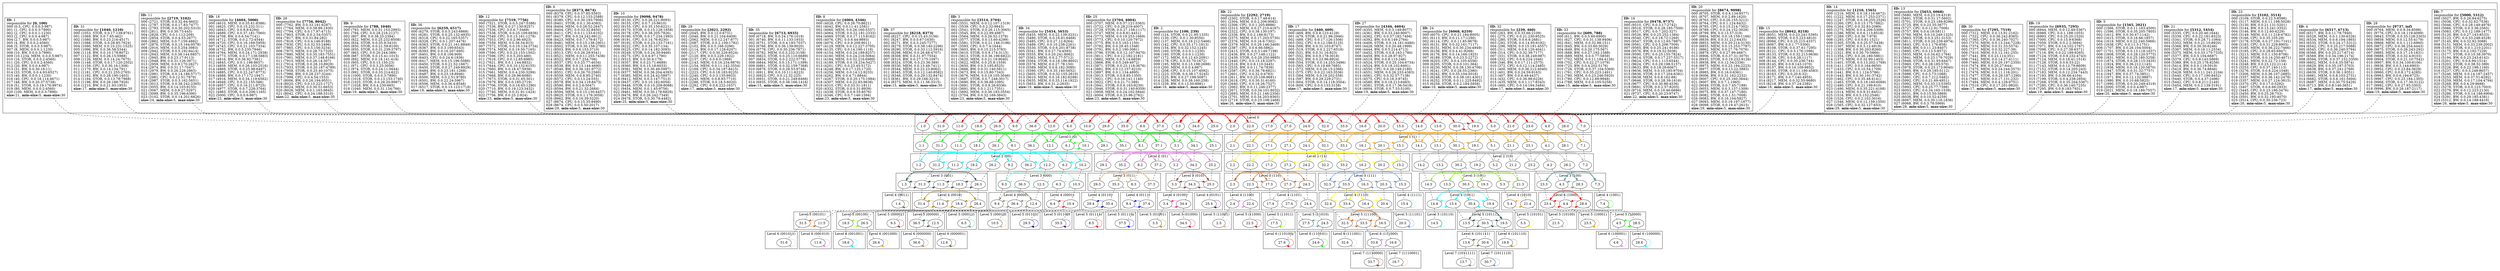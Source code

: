 strict
digraph SkipGraph {

	# vertical
	edge [dir=none style=dashed]
	subgraph {
		"1" -> "1.0" -> "1.1" -> "1.2" -> "1.3" -> "1.4"
		}
	subgraph {
		"2" -> "2.0" -> "2.1" -> "2.2" -> "2.3" -> "2.4" -> "2.5"
		}
	subgraph {
		"32" -> "32.0" -> "32.1" -> "32.2" -> "32.3" -> "32.4" -> "32.5" -> "32.6"
		}
	subgraph {
		"17" -> "17.0" -> "17.1" -> "17.2" -> "17.3" -> "17.4" -> "17.5"
		}
	subgraph {
		"33" -> "33.0" -> "33.1" -> "33.2" -> "33.3" -> "33.4" -> "33.5" -> "33.6" -> "33.7"
		}
	subgraph {
		"9" -> "9.0" -> "9.1" -> "9.2" -> "9.3" -> "9.4" -> "9.5"
		}
	subgraph {
		"31" -> "31.0" -> "31.1" -> "31.2" -> "31.3" -> "31.4" -> "31.5" -> "31.6"
		}
	subgraph {
		"14" -> "14.0" -> "14.1" -> "14.2" -> "14.3" -> "14.4" -> "14.5"
		}
	subgraph {
		"5" -> "5.0" -> "5.1" -> "5.2" -> "5.3" -> "5.4" -> "5.5"
		}
	subgraph {
		"29" -> "29.0" -> "29.1" -> "29.2" -> "29.3" -> "29.4" -> "29.5"
		}
	subgraph {
		"22" -> "22.0" -> "22.1" -> "22.2" -> "22.3" -> "22.4" -> "22.5"
		}
	subgraph {
		"11" -> "11.0" -> "11.1" -> "11.2" -> "11.3" -> "11.4" -> "11.5" -> "11.6"
		}
	subgraph {
		"23" -> "23.0" -> "23.1" -> "23.2" -> "23.3" -> "23.4" -> "23.5"
		}
	subgraph {
		"3" -> "3.0" -> "3.1" -> "3.2" -> "3.3" -> "3.4" -> "3.5"
		}
	subgraph {
		"25" -> "25.0" -> "25.1" -> "25.2" -> "25.3" -> "25.4"
		}
	subgraph {
		"8" -> "8.0" -> "8.1" -> "8.2" -> "8.3" -> "8.4" -> "8.5"
		}
	subgraph {
		"27" -> "27.0" -> "27.1" -> "27.2" -> "27.3" -> "27.4" -> "27.5" -> "27.6"
		}
	subgraph {
		"18" -> "18.0" -> "18.1" -> "18.2" -> "18.3" -> "18.4" -> "18.5" -> "18.6"
		}
	subgraph {
		"7" -> "7.0" -> "7.1" -> "7.2" -> "7.3" -> "7.4"
		}
	subgraph {
		"21" -> "21.0" -> "21.1" -> "21.2" -> "21.3" -> "21.4" -> "21.5"
		}
	subgraph {
		"34" -> "34.0" -> "34.1" -> "34.2" -> "34.3" -> "34.4" -> "34.5"
		}
	subgraph {
		"13" -> "13.0" -> "13.1" -> "13.2" -> "13.3" -> "13.4" -> "13.5" -> "13.6" -> "13.7"
		}
	subgraph {
		"24" -> "24.0" -> "24.1" -> "24.2" -> "24.3" -> "24.4" -> "24.5" -> "24.6"
		}
	subgraph {
		"36" -> "36.0" -> "36.1" -> "36.2" -> "36.3" -> "36.4" -> "36.5" -> "36.6"
		}
	subgraph {
		"4" -> "4.0" -> "4.1" -> "4.2" -> "4.3" -> "4.4" -> "4.5" -> "4.6"
		}
	subgraph {
		"35" -> "35.0" -> "35.1" -> "35.2" -> "35.3" -> "35.4" -> "35.5"
		}
	subgraph {
		"19" -> "19.0" -> "19.1" -> "19.2" -> "19.3" -> "19.4" -> "19.5" -> "19.6"
		}
	subgraph {
		"30" -> "30.0" -> "30.1" -> "30.2" -> "30.3" -> "30.4" -> "30.5" -> "30.6" -> "30.7"
		}
	subgraph {
		"12" -> "12.0" -> "12.1" -> "12.2" -> "12.3" -> "12.4" -> "12.5" -> "12.6"
		}
	subgraph {
		"26" -> "26.0" -> "26.1" -> "26.2" -> "26.3" -> "26.4" -> "26.5" -> "26.6"
		}
	subgraph {
		"15" -> "15.0" -> "15.1" -> "15.2" -> "15.3" -> "15.4"
		}
	subgraph {
		"37" -> "37.0" -> "37.1" -> "37.2" -> "37.3" -> "37.4" -> "37.5"
		}
	subgraph {
		"6" -> "6.0" -> "6.1" -> "6.2" -> "6.3" -> "6.4" -> "6.5"
		}
	subgraph {
		"20" -> "20.0" -> "20.1" -> "20.2" -> "20.3" -> "20.4" -> "20.5"
		}
	subgraph {
		"10" -> "10.0" -> "10.1" -> "10.2" -> "10.3" -> "10.4" -> "10.5"
		}
	subgraph {
		"16" -> "16.0" -> "16.1" -> "16.2" -> "16.3" -> "16.4" -> "16.5" -> "16.6" -> "16.7"
		}
	subgraph {
		"28" -> "28.0" -> "28.1" -> "28.2" -> "28.3" -> "28.4" -> "28.5" -> "28.6"
		}

	# horizontal
	edge [dir=forward, style=solid]
	subgraph cluster_content {
		rank = same
		"1" [shape=box, label=
			<
				<B>ID:</B> 1<BR ALIGN="LEFT"/>
				responsible for <B>[0, 100)</B><BR ALIGN="LEFT"/>
				000 (0.5, CPU, 0.0.0.5:987)<BR ALIGN="LEFT"/>
				001 (1, CPU, 0.0.0.3:7890)<BR ALIGN="LEFT"/>
				002 (2, CPU, 0.0.0.1:1230)<BR ALIGN="LEFT"/>
				003 (2, CPU, 0.0.0.4:987)<BR ALIGN="LEFT"/>
				004 (2.7, BW, 0.0.0.5:987)<BR ALIGN="LEFT"/>
				005 (4, BW, 0.0.0.2:4560)<BR ALIGN="LEFT"/>
				006 (5, STOR, 0.0.0.5:987)<BR ALIGN="LEFT"/>
				007 (8, MEM, 0.0.0.1:1230)<BR ALIGN="LEFT"/>
				008 (10, BW, 0.0.0.3:7890)<BR ALIGN="LEFT"/>
				009 (10.1234, MEM, 0.0.0.5:987)<BR ALIGN="LEFT"/>
				010 (16, STOR, 0.0.0.2:4560)<BR ALIGN="LEFT"/>
				011 (20, CPU, 0.0.0.2:4560)<BR ALIGN="LEFT"/>
				012 (20, BW, 0.0.0.4:987)<BR ALIGN="LEFT"/>
				013 (31, BW, 0.0.30.16:11)<BR ALIGN="LEFT"/>
				014 (33, STOR, 0.0.4.93:6527)<BR ALIGN="LEFT"/>
				015 (40, BW, 0.0.0.1:1230)<BR ALIGN="LEFT"/>
				016 (40, CPU, 0.0.18.114:4671)<BR ALIGN="LEFT"/>
				017 (48, BW, 0.0.20.37:5738)<BR ALIGN="LEFT"/>
				018 (51, STOR, 0.0.19.176:9974)<BR ALIGN="LEFT"/>
				019 (80, MEM, 0.0.0.2:4560)<BR ALIGN="LEFT"/>
				020 (100, MEM, 0.0.0.3:7890)<BR ALIGN="LEFT"/>
			<B>size:</B>21, <B>min-size:</B>5, <B>max-size:</B>30<BR ALIGN="LEFT"/>			>]
		"2" [shape=box, label=
			<
				<B>ID:</B> 2<BR ALIGN="LEFT"/>
				responsible for <B>[100, 239)</B><BR ALIGN="LEFT"/>
				000 (124, STOR, 0.0.21.95:1335)<BR ALIGN="LEFT"/>
				001 (130, CPU, 0.0.1.30:8550)<BR ALIGN="LEFT"/>
				002 (137, MEM, 0.0.19.212:5466)<BR ALIGN="LEFT"/>
				003 (142, CPU, 0.0.35.171:1813)<BR ALIGN="LEFT"/>
				004 (154, BW, 0.0.32.152:1245)<BR ALIGN="LEFT"/>
				005 (160, STOR, 0.0.0.1:1230)<BR ALIGN="LEFT"/>
				006 (160, STOR, 0.0.0.1:1230)<BR ALIGN="LEFT"/>
				007 (172, MEM, 0.0.12.43:2091)<BR ALIGN="LEFT"/>
				008 (178, CPU, 0.0.33.70:1672)<BR ALIGN="LEFT"/>
				009 (195, MEM, 0.0.13.198:2698)<BR ALIGN="LEFT"/>
				010 (200, MEM, 0.0.0.4:987)<BR ALIGN="LEFT"/>
				011 (208, CPU, 0.0.15.107:4092)<BR ALIGN="LEFT"/>
				012 (223, STOR, 0.0.38.17:5245)<BR ALIGN="LEFT"/>
				013 (225, BW, 0.0.27.198:5087)<BR ALIGN="LEFT"/>
				014 (238, MEM, 0.0.38.160:258)<BR ALIGN="LEFT"/>
				015 (239, BW, 0.0.13.50:8981)<BR ALIGN="LEFT"/>
			<B>size:</B>16, <B>min-size:</B>5, <B>max-size:</B>30<BR ALIGN="LEFT"/>			>]
		"32" [shape=box, label=
			<
				<B>ID:</B> 32<BR ALIGN="LEFT"/>
				responsible for <B>[239, 460)</B><BR ALIGN="LEFT"/>
				000 (263, BW, 0.0.33.66:2109)<BR ALIGN="LEFT"/>
				001 (275, CPU, 0.0.21.230:9525)<BR ALIGN="LEFT"/>
				002 (280, STOR, 0.0.6.6:2681)<BR ALIGN="LEFT"/>
				003 (292, STOR, 0.0.14.95:6192)<BR ALIGN="LEFT"/>
				004 (296, MEM, 0.0.15.191:4557)<BR ALIGN="LEFT"/>
				005 (311, MEM, 0.0.6.120:4041)<BR ALIGN="LEFT"/>
				006 (314, CPU, 0.0.32.39:7177)<BR ALIGN="LEFT"/>
				007 (331, STOR, 0.0.38.249:987)<BR ALIGN="LEFT"/>
				008 (332, CPU, 0.0.6.224:1046)<BR ALIGN="LEFT"/>
				009 (346, BW, 0.0.17.111:2575)<BR ALIGN="LEFT"/>
				010 (372, CPU, 0.0.12.114:2485)<BR ALIGN="LEFT"/>
				011 (400, MEM, 0.0.36.212:4040)<BR ALIGN="LEFT"/>
				012 (401, BW, 0.0.24.59:9163)<BR ALIGN="LEFT"/>
				013 (407, BW, 0.0.6.49:4437)<BR ALIGN="LEFT"/>
				014 (432, CPU, 0.0.36.98:6226)<BR ALIGN="LEFT"/>
				015 (435, MEM, 0.0.1.117:8343)<BR ALIGN="LEFT"/>
				016 (460, CPU, 0.0.14.194:3484)<BR ALIGN="LEFT"/>
			<B>size:</B>17, <B>min-size:</B>5, <B>max-size:</B>30<BR ALIGN="LEFT"/>			>]
		"17" [shape=box, label=
			<
				<B>ID:</B> 17<BR ALIGN="LEFT"/>
				responsible for <B>[460, 609)</B><BR ALIGN="LEFT"/>
				000 (469, BW, 0.0.8.123:4128)<BR ALIGN="LEFT"/>
				001 (479, STOR, 0.0.21.96:2946)<BR ALIGN="LEFT"/>
				002 (489, CPU, 0.0.17.126:1506)<BR ALIGN="LEFT"/>
				003 (502, CPU, 0.0.12.186:5125)<BR ALIGN="LEFT"/>
				004 (506, BW, 0.0.31.103:8747)<BR ALIGN="LEFT"/>
				005 (519, STOR, 0.0.2.227:6518)<BR ALIGN="LEFT"/>
				006 (531, BW, 0.0.31.16:823)<BR ALIGN="LEFT"/>
				007 (552, BW, 0.0.9.178:3018)<BR ALIGN="LEFT"/>
				008 (552, BW, 0.0.23.96:8924)<BR ALIGN="LEFT"/>
				009 (554, STOR, 0.0.14.253:3496)<BR ALIGN="LEFT"/>
				010 (565, CPU, 0.0.19.69:7685)<BR ALIGN="LEFT"/>
				011 (572, MEM, 0.0.26.15:2366)<BR ALIGN="LEFT"/>
				012 (575, CPU, 0.0.22.163:3536)<BR ALIGN="LEFT"/>
				013 (584, MEM, 0.0.19.202:558)<BR ALIGN="LEFT"/>
				014 (597, BW, 0.0.29.229:2731)<BR ALIGN="LEFT"/>
				015 (604, STOR, 0.0.14.118:3504)<BR ALIGN="LEFT"/>
				016 (609, CPU, 0.0.0.133:3158)<BR ALIGN="LEFT"/>
			<B>size:</B>17, <B>min-size:</B>5, <B>max-size:</B>30<BR ALIGN="LEFT"/>			>]
		"33" [shape=box, label=
			<
				<B>ID:</B> 33<BR ALIGN="LEFT"/>
				responsible for <B>[609, 788)</B><BR ALIGN="LEFT"/>
				000 (611, BW, 0.0.5.60:6900)<BR ALIGN="LEFT"/>
				001 (627, CPU, 0.0.31.138:9406)<BR ALIGN="LEFT"/>
				002 (641, MEM, 0.0.32.98:151)<BR ALIGN="LEFT"/>
				003 (645, BW, 0.0.33.60:3029)<BR ALIGN="LEFT"/>
				004 (649, BW, 0.0.20.175:567)<BR ALIGN="LEFT"/>
				005 (688, BW, 0.0.27.192:1588)<BR ALIGN="LEFT"/>
				006 (689, MEM, 0.0.0.77:5859)<BR ALIGN="LEFT"/>
				007 (702, MEM, 0.0.11.184:4126)<BR ALIGN="LEFT"/>
				008 (702, CPU, 0.0.22.27:1079)<BR ALIGN="LEFT"/>
				009 (725, BW, 0.0.4.202:5176)<BR ALIGN="LEFT"/>
				010 (726, STOR, 0.0.37.104:5369)<BR ALIGN="LEFT"/>
				011 (761, CPU, 0.0.35.223:1491)<BR ALIGN="LEFT"/>
				012 (780, MEM, 0.0.23.246:5920)<BR ALIGN="LEFT"/>
				013 (780, CPU, 0.0.12.69:9948)<BR ALIGN="LEFT"/>
				014 (788, MEM, 0.0.0.105:5258)<BR ALIGN="LEFT"/>
			<B>size:</B>15, <B>min-size:</B>5, <B>max-size:</B>30<BR ALIGN="LEFT"/>			>]
		"9" [shape=box, label=
			<
				<B>ID:</B> 9<BR ALIGN="LEFT"/>
				responsible for <B>[788, 1040)</B><BR ALIGN="LEFT"/>
				000 (793, MEM, 0.0.31.153:2993)<BR ALIGN="LEFT"/>
				001 (794, CPU, 0.0.28.216:2127)<BR ALIGN="LEFT"/>
				002 (807, BW, 0.0.38.25:2394)<BR ALIGN="LEFT"/>
				003 (822, MEM, 0.0.25.232:8508)<BR ALIGN="LEFT"/>
				004 (834, STOR, 0.0.35.9:3410)<BR ALIGN="LEFT"/>
				005 (850, STOR, 0.0.21.59:8100)<BR ALIGN="LEFT"/>
				006 (850, STOR, 0.0.31.239:3797)<BR ALIGN="LEFT"/>
				007 (863, CPU, 0.0.20.244:389)<BR ALIGN="LEFT"/>
				008 (887, STOR, 0.0.15.41:1015)<BR ALIGN="LEFT"/>
				009 (892, MEM, 0.0.18.141:418)<BR ALIGN="LEFT"/>
				010 (905, CPU, 0.0.13.150:23)<BR ALIGN="LEFT"/>
				011 (971, CPU, 0.0.3.25:3056)<BR ALIGN="LEFT"/>
				012 (974, STOR, 0.0.24.11:5644)<BR ALIGN="LEFT"/>
				013 (992, STOR, 0.0.33.214:622)<BR ALIGN="LEFT"/>
				014 (1000, STOR, 0.0.0.3:7890)<BR ALIGN="LEFT"/>
				015 (1018, STOR, 0.0.13.153:1740)<BR ALIGN="LEFT"/>
				016 (1025, STOR, 0.0.26.20:9987)<BR ALIGN="LEFT"/>
				017 (1028, BW, 0.0.4.230:665)<BR ALIGN="LEFT"/>
				018 (1040, MEM, 0.0.31.134:766)<BR ALIGN="LEFT"/>
			<B>size:</B>19, <B>min-size:</B>5, <B>max-size:</B>30<BR ALIGN="LEFT"/>			>]
		"31" [shape=box, label=
			<
				<B>ID:</B> 31<BR ALIGN="LEFT"/>
				responsible for <B>[1040, 1210)</B><BR ALIGN="LEFT"/>
				000 (1053, STOR, 0.0.17.139:9761)<BR ALIGN="LEFT"/>
				001 (1069, BW, 0.0.7.65:462)<BR ALIGN="LEFT"/>
				002 (1080, BW, 0.0.23.216:4517)<BR ALIGN="LEFT"/>
				003 (1088, STOR, 0.0.28.85:7624)<BR ALIGN="LEFT"/>
				004 (1090, MEM, 0.0.10.231:1525)<BR ALIGN="LEFT"/>
				005 (1096, BW, 0.0.36.58:5344)<BR ALIGN="LEFT"/>
				006 (1118, BW, 0.0.10.178:8072)<BR ALIGN="LEFT"/>
				007 (1122, BW, 0.0.26.15:5988)<BR ALIGN="LEFT"/>
				008 (1126, MEM, 0.0.14.24:7675)<BR ALIGN="LEFT"/>
				009 (1148, STOR, 0.0.17.120:2502)<BR ALIGN="LEFT"/>
				010 (1159, CPU, 0.0.30.16:1308)<BR ALIGN="LEFT"/>
				011 (1170, BW, 0.0.14.134:791)<BR ALIGN="LEFT"/>
				012 (1181, CPU, 0.0.21.255:2765)<BR ALIGN="LEFT"/>
				013 (1192, BW, 0.0.28.190:1403)<BR ALIGN="LEFT"/>
				014 (1194, STOR, 0.0.13.78:7968)<BR ALIGN="LEFT"/>
				015 (1196, BW, 0.0.26.188:7926)<BR ALIGN="LEFT"/>
				016 (1210, BW, 0.0.21.93:1953)<BR ALIGN="LEFT"/>
			<B>size:</B>17, <B>min-size:</B>5, <B>max-size:</B>30<BR ALIGN="LEFT"/>			>]
		"14" [shape=box, label=
			<
				<B>ID:</B> 14<BR ALIGN="LEFT"/>
				responsible for <B>[1210, 1565)</B><BR ALIGN="LEFT"/>
				000 (1216, MEM, 0.0.18.116:4672)<BR ALIGN="LEFT"/>
				001 (1222, MEM, 0.0.17.253:2371)<BR ALIGN="LEFT"/>
				002 (1247, STOR, 0.0.18.255:2526)<BR ALIGN="LEFT"/>
				003 (1260, CPU, 0.0.13.175:7882)<BR ALIGN="LEFT"/>
				004 (1264, CPU, 0.0.32.83:2089)<BR ALIGN="LEFT"/>
				005 (1275, MEM, 0.0.4.206:5309)<BR ALIGN="LEFT"/>
				006 (1286, MEM, 0.0.6.113:8518)<BR ALIGN="LEFT"/>
				007 (1289, CPU, 0.0.36.7:978)<BR ALIGN="LEFT"/>
				008 (1293, CPU, 0.0.0.81:1521)<BR ALIGN="LEFT"/>
				009 (1305, STOR, 0.0.25.57:5438)<BR ALIGN="LEFT"/>
				010 (1307, MEM, 0.0.3.12:4919)<BR ALIGN="LEFT"/>
				011 (1308, BW, 0.0.30.203:8260)<BR ALIGN="LEFT"/>
				012 (1321, BW, 0.0.30.70:5866)<BR ALIGN="LEFT"/>
				013 (1354, CPU, 0.0.26.180:5861)<BR ALIGN="LEFT"/>
				014 (1373, MEM, 0.0.32.90:1403)<BR ALIGN="LEFT"/>
				015 (1401, STOR, 0.0.13.202:1769)<BR ALIGN="LEFT"/>
				016 (1411, CPU, 0.0.0.164:9650)<BR ALIGN="LEFT"/>
				017 (1433, CPU, 0.0.10.54:1709)<BR ALIGN="LEFT"/>
				018 (1441, BW, 0.0.1.124:5786)<BR ALIGN="LEFT"/>
				019 (1443, BW, 0.0.30.191:3742)<BR ALIGN="LEFT"/>
				020 (1462, CPU, 0.0.35.48:4141)<BR ALIGN="LEFT"/>
				021 (1463, STOR, 0.0.19.160:6069)<BR ALIGN="LEFT"/>
				022 (1490, CPU, 0.0.21.199:610)<BR ALIGN="LEFT"/>
				023 (1490, MEM, 0.0.35.221:4168)<BR ALIGN="LEFT"/>
				024 (1514, MEM, 0.0.9.31:6451)<BR ALIGN="LEFT"/>
				025 (1516, BW, 0.0.5.152:2546)<BR ALIGN="LEFT"/>
				026 (1526, CPU, 0.0.2.102:3016)<BR ALIGN="LEFT"/>
				027 (1546, MEM, 0.0.12.159:1550)<BR ALIGN="LEFT"/>
				028 (1565, CPU, 0.0.32.127:653)<BR ALIGN="LEFT"/>
			<B>size:</B>29, <B>min-size:</B>5, <B>max-size:</B>30<BR ALIGN="LEFT"/>			>]
		"5" [shape=box, label=
			<
				<B>ID:</B> 5<BR ALIGN="LEFT"/>
				responsible for <B>[1565, 2021)</B><BR ALIGN="LEFT"/>
				000 (1566, STOR, 0.0.11.163:4500)<BR ALIGN="LEFT"/>
				001 (1596, STOR, 0.0.35.205:7805)<BR ALIGN="LEFT"/>
				002 (1612, BW, 0.0.30.47:1142)<BR ALIGN="LEFT"/>
				003 (1615, STOR, 0.0.16.66:1857)<BR ALIGN="LEFT"/>
				004 (1619, MEM, 0.0.22.240:5966)<BR ALIGN="LEFT"/>
				005 (1638, CPU, 0.0.11.3:1751)<BR ALIGN="LEFT"/>
				006 (1707, BW, 0.0.26.104:5004)<BR ALIGN="LEFT"/>
				007 (1751, STOR, 0.0.13.118:1637)<BR ALIGN="LEFT"/>
				008 (1808, STOR, 0.0.28.120:5775)<BR ALIGN="LEFT"/>
				009 (1831, MEM, 0.0.25.180:3258)<BR ALIGN="LEFT"/>
				010 (1874, STOR, 0.0.28.115:3435)<BR ALIGN="LEFT"/>
				011 (1924, BW, 0.0.36.212:1145)<BR ALIGN="LEFT"/>
				012 (1936, MEM, 0.0.18.120:5870)<BR ALIGN="LEFT"/>
				013 (1947, STOR, 0.0.31.32:7757)<BR ALIGN="LEFT"/>
				014 (1947, BW, 0.0.37.74:3851)<BR ALIGN="LEFT"/>
				015 (1971, BW, 0.0.12.132:9887)<BR ALIGN="LEFT"/>
				016 (1980, BW, 0.0.10.68:5825)<BR ALIGN="LEFT"/>
				017 (1990, STOR, 0.0.20.249:4319)<BR ALIGN="LEFT"/>
				018 (2000, STOR, 0.0.0.4:987)<BR ALIGN="LEFT"/>
				019 (2021, MEM, 0.0.18.189:7557)<BR ALIGN="LEFT"/>
			<B>size:</B>20, <B>min-size:</B>5, <B>max-size:</B>30<BR ALIGN="LEFT"/>			>]
		"29" [shape=box, label=
			<
				<B>ID:</B> 29<BR ALIGN="LEFT"/>
				responsible for <B>[2021, 2292)</B><BR ALIGN="LEFT"/>
				000 (2045, BW, 0.0.12.0:6731)<BR ALIGN="LEFT"/>
				001 (2046, BW, 0.0.21.104:6409)<BR ALIGN="LEFT"/>
				002 (2062, MEM, 0.0.12.247:877)<BR ALIGN="LEFT"/>
				003 (2087, STOR, 0.0.2.109:1782)<BR ALIGN="LEFT"/>
				004 (2102, BW, 0.0.5.166:3296)<BR ALIGN="LEFT"/>
				005 (2114, BW, 0.0.17.128:6207)<BR ALIGN="LEFT"/>
				006 (2117, CPU, 0.0.30.229:9524)<BR ALIGN="LEFT"/>
				007 (2120, BW, 0.0.5.229:1922)<BR ALIGN="LEFT"/>
				008 (2137, CPU, 0.0.6.0:1969)<BR ALIGN="LEFT"/>
				009 (2143, MEM, 0.0.16.234:9876)<BR ALIGN="LEFT"/>
				010 (2154, MEM, 0.0.11.142:3554)<BR ALIGN="LEFT"/>
				011 (2169, CPU, 0.0.34.187:8415)<BR ALIGN="LEFT"/>
				012 (2223, CPU, 0.0.18.183:9225)<BR ALIGN="LEFT"/>
				013 (2240, CPU, 0.0.3.135:9933)<BR ALIGN="LEFT"/>
				014 (2245, MEM, 0.0.8.93:7710)<BR ALIGN="LEFT"/>
				015 (2286, STOR, 0.0.18.5:6020)<BR ALIGN="LEFT"/>
				016 (2292, CPU, 0.0.6.222:1637)<BR ALIGN="LEFT"/>
			<B>size:</B>17, <B>min-size:</B>5, <B>max-size:</B>30<BR ALIGN="LEFT"/>			>]
		"22" [shape=box, label=
			<
				<B>ID:</B> 22<BR ALIGN="LEFT"/>
				responsible for <B>[2292, 2719)</B><BR ALIGN="LEFT"/>
				000 (2302, STOR, 0.0.17.48:614)<BR ALIGN="LEFT"/>
				001 (2304, MEM, 0.0.2.206:9082)<BR ALIGN="LEFT"/>
				002 (2306, CPU, 0.0.1.205:8886)<BR ALIGN="LEFT"/>
				003 (2313, MEM, 0.0.27.210:4167)<BR ALIGN="LEFT"/>
				004 (2322, CPU, 0.0.38.130:197)<BR ALIGN="LEFT"/>
				005 (2336, BW, 0.0.2.186:8173)<BR ALIGN="LEFT"/>
				006 (2375, MEM, 0.0.17.203:5730)<BR ALIGN="LEFT"/>
				007 (2376, MEM, 0.0.16.6:7302)<BR ALIGN="LEFT"/>
				008 (2379, MEM, 0.0.29.146:3469)<BR ALIGN="LEFT"/>
				009 (2387, CPU, 0.0.6.66:5862)<BR ALIGN="LEFT"/>
				010 (2415, STOR, 0.0.3.149:7198)<BR ALIGN="LEFT"/>
				011 (2436, BW, 0.0.27.148:1122)<BR ALIGN="LEFT"/>
				012 (2439, STOR, 0.0.29.250:9885)<BR ALIGN="LEFT"/>
				013 (2440, CPU, 0.0.15.18:3297)<BR ALIGN="LEFT"/>
				014 (2516, BW, 0.0.8.110:3445)<BR ALIGN="LEFT"/>
				015 (2535, BW, 0.0.11.74:7839)<BR ALIGN="LEFT"/>
				016 (2587, CPU, 0.0.36.78:6821)<BR ALIGN="LEFT"/>
				017 (2601, CPU, 0.0.32.0:4783)<BR ALIGN="LEFT"/>
				018 (2611, BW, 0.0.25.108:9681)<BR ALIGN="LEFT"/>
				019 (2618, CPU, 0.0.30.31:6160)<BR ALIGN="LEFT"/>
				020 (2640, CPU, 0.0.19.26:7527)<BR ALIGN="LEFT"/>
				021 (2662, BW, 0.0.11.246:2377)<BR ALIGN="LEFT"/>
				022 (2671, STOR, 0.0.34.101:8032)<BR ALIGN="LEFT"/>
				023 (2693, MEM, 0.0.21.146:2356)<BR ALIGN="LEFT"/>
				024 (2701, MEM, 0.0.34.203:9365)<BR ALIGN="LEFT"/>
				025 (2719, STOR, 0.0.23.108:2466)<BR ALIGN="LEFT"/>
			<B>size:</B>26, <B>min-size:</B>5, <B>max-size:</B>30<BR ALIGN="LEFT"/>			>]
		"11" [shape=box, label=
			<
				<B>ID:</B> 11<BR ALIGN="LEFT"/>
				responsible for <B>[2719, 3102)</B><BR ALIGN="LEFT"/>
				000 (2721, STOR, 0.0.32.64:4602)<BR ALIGN="LEFT"/>
				001 (2787, STOR, 0.0.17.83:7477)<BR ALIGN="LEFT"/>
				002 (2793, STOR, 0.0.30.202:5310)<BR ALIGN="LEFT"/>
				003 (2811, BW, 0.0.30.73:445)<BR ALIGN="LEFT"/>
				004 (2828, CPU, 0.0.1.112:209)<BR ALIGN="LEFT"/>
				005 (2854, STOR, 0.0.4.53:2677)<BR ALIGN="LEFT"/>
				006 (2862, MEM, 0.0.7.159:4882)<BR ALIGN="LEFT"/>
				007 (2876, STOR, 0.0.15.164:9578)<BR ALIGN="LEFT"/>
				008 (2916, MEM, 0.0.5.254:3983)<BR ALIGN="LEFT"/>
				009 (2942, STOR, 0.0.5.192:6414)<BR ALIGN="LEFT"/>
				010 (2943, MEM, 0.0.38.144:6857)<BR ALIGN="LEFT"/>
				011 (2945, BW, 0.0.23.17:9113)<BR ALIGN="LEFT"/>
				012 (2948, BW, 0.0.31.126:3971)<BR ALIGN="LEFT"/>
				013 (2959, MEM, 0.0.9.170:2627)<BR ALIGN="LEFT"/>
				014 (2974, BW, 0.0.31.17:7047)<BR ALIGN="LEFT"/>
				015 (2979, BW, 0.0.26.228:2863)<BR ALIGN="LEFT"/>
				016 (2981, STOR, 0.0.14.186:5717)<BR ALIGN="LEFT"/>
				017 (2981, CPU, 0.0.12.51:7879)<BR ALIGN="LEFT"/>
				018 (2987, STOR, 0.0.3.162:5651)<BR ALIGN="LEFT"/>
				019 (3013, STOR, 0.0.38.242:2365)<BR ALIGN="LEFT"/>
				020 (3055, BW, 0.0.14.103:9155)<BR ALIGN="LEFT"/>
				021 (3067, MEM, 0.0.9.27:5297)<BR ALIGN="LEFT"/>
				022 (3099, BW, 0.0.35.196:6390)<BR ALIGN="LEFT"/>
				023 (3102, STOR, 0.0.14.201:6826)<BR ALIGN="LEFT"/>
			<B>size:</B>24, <B>min-size:</B>5, <B>max-size:</B>30<BR ALIGN="LEFT"/>			>]
		"23" [shape=box, label=
			<
				<B>ID:</B> 23<BR ALIGN="LEFT"/>
				responsible for <B>[3102, 3514)</B><BR ALIGN="LEFT"/>
				000 (3109, STOR, 0.0.22.5:8596)<BR ALIGN="LEFT"/>
				001 (3117, MEM, 0.0.11.198:5028)<BR ALIGN="LEFT"/>
				002 (3130, BW, 0.0.21.131:5201)<BR ALIGN="LEFT"/>
				003 (3144, BW, 0.0.13.241:3352)<BR ALIGN="LEFT"/>
				004 (3146, BW, 0.0.12.60:4229)<BR ALIGN="LEFT"/>
				005 (3149, MEM, 0.0.11.218:4782)<BR ALIGN="LEFT"/>
				006 (3166, CPU, 0.0.35.105:29)<BR ALIGN="LEFT"/>
				007 (3178, STOR, 0.0.27.191:7101)<BR ALIGN="LEFT"/>
				008 (3183, CPU, 0.0.31.229:8903)<BR ALIGN="LEFT"/>
				009 (3185, MEM, 0.0.36.222:7466)<BR ALIGN="LEFT"/>
				010 (3195, CPU, 0.0.28.65:6947)<BR ALIGN="LEFT"/>
				011 (3213, MEM, 0.0.1.150:8706)<BR ALIGN="LEFT"/>
				012 (3240, STOR, 0.0.14.250:4671)<BR ALIGN="LEFT"/>
				013 (3241, MEM, 0.0.22.72:158)<BR ALIGN="LEFT"/>
				014 (3248, BW, 0.0.23.122:2114)<BR ALIGN="LEFT"/>
				015 (3253, CPU, 0.0.37.140:113)<BR ALIGN="LEFT"/>
				016 (3276, STOR, 0.0.8.224:1048)<BR ALIGN="LEFT"/>
				017 (3306, MEM, 0.0.36.107:2885)<BR ALIGN="LEFT"/>
				018 (3357, MEM, 0.0.36.142:2478)<BR ALIGN="LEFT"/>
				019 (3357, MEM, 0.0.27.124:3815)<BR ALIGN="LEFT"/>
				020 (3370, CPU, 0.0.17.0:5292)<BR ALIGN="LEFT"/>
				021 (3407, STOR, 0.0.6.66:2933)<BR ALIGN="LEFT"/>
				022 (3445, CPU, 0.0.23.196:3476)<BR ALIGN="LEFT"/>
				023 (3450, BW, 0.0.25.28:753)<BR ALIGN="LEFT"/>
				024 (3501, BW, 0.0.32.195:4070)<BR ALIGN="LEFT"/>
				025 (3514, CPU, 0.0.30.236:723)<BR ALIGN="LEFT"/>
			<B>size:</B>26, <B>min-size:</B>5, <B>max-size:</B>30<BR ALIGN="LEFT"/>			>]
		"3" [shape=box, label=
			<
				<B>ID:</B> 3<BR ALIGN="LEFT"/>
				responsible for <B>[3514, 3704)</B><BR ALIGN="LEFT"/>
				000 (3531, MEM, 0.0.12.107:1319)<BR ALIGN="LEFT"/>
				001 (3539, CPU, 0.0.2.32:9843)<BR ALIGN="LEFT"/>
				002 (3541, STOR, 0.0.26.115:3065)<BR ALIGN="LEFT"/>
				003 (3545, BW, 0.0.22.99:4987)<BR ALIGN="LEFT"/>
				004 (3564, MEM, 0.0.26.52:1378)<BR ALIGN="LEFT"/>
				005 (3577, STOR, 0.0.13.60:4299)<BR ALIGN="LEFT"/>
				006 (3581, STOR, 0.0.21.148:3196)<BR ALIGN="LEFT"/>
				007 (3593, CPU, 0.0.7.4:1644)<BR ALIGN="LEFT"/>
				008 (3603, BW, 0.0.15.215:3783)<BR ALIGN="LEFT"/>
				009 (3610, STOR, 0.0.9.174:3115)<BR ALIGN="LEFT"/>
				010 (3613, STOR, 0.0.36.196:6822)<BR ALIGN="LEFT"/>
				011 (3620, MEM, 0.0.21.19:9040)<BR ALIGN="LEFT"/>
				012 (3622, MEM, 0.0.25.8:1559)<BR ALIGN="LEFT"/>
				013 (3650, BW, 0.0.3.195:8525)<BR ALIGN="LEFT"/>
				014 (3666, BW, 0.0.31.140:5811)<BR ALIGN="LEFT"/>
				015 (3673, BW, 0.0.15.80:7343)<BR ALIGN="LEFT"/>
				016 (3676, MEM, 0.0.19.105:3046)<BR ALIGN="LEFT"/>
				017 (3687, STOR, 0.0.7.248:3017)<BR ALIGN="LEFT"/>
				018 (3690, BW, 0.0.38.88:1095)<BR ALIGN="LEFT"/>
				019 (3691, STOR, 0.0.8.26:9336)<BR ALIGN="LEFT"/>
				020 (3691, BW, 0.0.1.211:7351)<BR ALIGN="LEFT"/>
				021 (3692, MEM, 0.0.36.183:3554)<BR ALIGN="LEFT"/>
				022 (3704, BW, 0.0.32.169:3843)<BR ALIGN="LEFT"/>
			<B>size:</B>23, <B>min-size:</B>5, <B>max-size:</B>30<BR ALIGN="LEFT"/>			>]
		"25" [shape=box, label=
			<
				<B>ID:</B> 25<BR ALIGN="LEFT"/>
				responsible for <B>[3704, 4004)</B><BR ALIGN="LEFT"/>
				000 (3707, MEM, 0.0.37.121:5363)<BR ALIGN="LEFT"/>
				001 (3722, CPU, 0.0.28.219:4007)<BR ALIGN="LEFT"/>
				002 (3729, STOR, 0.0.27.158:1117)<BR ALIGN="LEFT"/>
				003 (3747, MEM, 0.0.8.81:4451)<BR ALIGN="LEFT"/>
				004 (3773, MEM, 0.0.19.253:1669)<BR ALIGN="LEFT"/>
				005 (3773, CPU, 0.0.10.120:7972)<BR ALIGN="LEFT"/>
				006 (3775, BW, 0.0.5.163:1150)<BR ALIGN="LEFT"/>
				007 (3782, BW, 0.0.29.45:1548)<BR ALIGN="LEFT"/>
				008 (3791, BW, 0.0.2.190:3081)<BR ALIGN="LEFT"/>
				009 (3796, STOR, 0.0.12.107:9470)<BR ALIGN="LEFT"/>
				010 (3811, CPU, 0.0.12.182:2181)<BR ALIGN="LEFT"/>
				011 (3862, MEM, 0.0.5.14:6859)<BR ALIGN="LEFT"/>
				012 (3866, BW, 0.0.5.249:4972)<BR ALIGN="LEFT"/>
				013 (3871, STOR, 0.0.23.118:3676)<BR ALIGN="LEFT"/>
				014 (3881, BW, 0.0.12.157:4210)<BR ALIGN="LEFT"/>
				015 (3897, BW, 0.0.1.134:4895)<BR ALIGN="LEFT"/>
				016 (3913, STOR, 0.0.8.85:1350)<BR ALIGN="LEFT"/>
				017 (3921, CPU, 0.0.16.141:1140)<BR ALIGN="LEFT"/>
				018 (3922, CPU, 0.0.21.71:389)<BR ALIGN="LEFT"/>
				019 (3941, STOR, 0.0.6.163:9230)<BR ALIGN="LEFT"/>
				020 (3946, STOR, 0.0.31.140:9359)<BR ALIGN="LEFT"/>
				021 (3958, MEM, 0.0.24.102:5844)<BR ALIGN="LEFT"/>
				022 (4004, STOR, 0.0.23.96:2762)<BR ALIGN="LEFT"/>
			<B>size:</B>23, <B>min-size:</B>5, <B>max-size:</B>30<BR ALIGN="LEFT"/>			>]
		"8" [shape=box, label=
			<
				<B>ID:</B> 8<BR ALIGN="LEFT"/>
				responsible for <B>[4004, 4346)</B><BR ALIGN="LEFT"/>
				000 (4028, CPU, 0.0.26.70:8621)<BR ALIGN="LEFT"/>
				001 (4042, BW, 0.0.11.41:2581)<BR ALIGN="LEFT"/>
				002 (4060, MEM, 0.0.26.160:5337)<BR ALIGN="LEFT"/>
				003 (4064, STOR, 0.0.22.181:2333)<BR ALIGN="LEFT"/>
				004 (4069, STOR, 0.0.17.113:8162)<BR ALIGN="LEFT"/>
				005 (4076, CPU, 0.0.6.44:9893)<BR ALIGN="LEFT"/>
				006 (4076, CPU, 0.0.9.209:9011)<BR ALIGN="LEFT"/>
				007 (4129, MEM, 0.0.12.227:3705)<BR ALIGN="LEFT"/>
				008 (4135, CPU, 0.0.14.190:1118)<BR ALIGN="LEFT"/>
				009 (4154, MEM, 0.0.24.189:8257)<BR ALIGN="LEFT"/>
				010 (4160, MEM, 0.0.24.216:5064)<BR ALIGN="LEFT"/>
				011 (4184, MEM, 0.0.32.216:6989)<BR ALIGN="LEFT"/>
				012 (4189, STOR, 0.0.19.234:5427)<BR ALIGN="LEFT"/>
				013 (4201, CPU, 0.0.23.45:5172)<BR ALIGN="LEFT"/>
				014 (4248, BW, 0.0.17.125:1720)<BR ALIGN="LEFT"/>
				015 (4256, MEM, 0.0.14.12:9233)<BR ALIGN="LEFT"/>
				016 (4262, BW, 0.0.4.71:8844)<BR ALIGN="LEFT"/>
				017 (4267, STOR, 0.0.20.175:1984)<BR ALIGN="LEFT"/>
				018 (4307, MEM, 0.0.22.83:9638)<BR ALIGN="LEFT"/>
				019 (4310, CPU, 0.0.33.31:1811)<BR ALIGN="LEFT"/>
				020 (4332, STOR, 0.0.0.31:8939)<BR ALIGN="LEFT"/>
				021 (4338, STOR, 0.0.9.55:8576)<BR ALIGN="LEFT"/>
				022 (4346, CPU, 0.0.7.146:1594)<BR ALIGN="LEFT"/>
			<B>size:</B>23, <B>min-size:</B>5, <B>max-size:</B>30<BR ALIGN="LEFT"/>			>]
		"27" [shape=box, label=
			<
				<B>ID:</B> 27<BR ALIGN="LEFT"/>
				responsible for <B>[4346, 4604)</B><BR ALIGN="LEFT"/>
				000 (4355, MEM, 0.0.3.149:8077)<BR ALIGN="LEFT"/>
				001 (4361, BW, 0.0.33.240:9007)<BR ALIGN="LEFT"/>
				002 (4362, CPU, 0.0.37.182:7494)<BR ALIGN="LEFT"/>
				003 (4392, BW, 0.0.6.149:2764)<BR ALIGN="LEFT"/>
				004 (4406, STOR, 0.0.14.161:4480)<BR ALIGN="LEFT"/>
				005 (4428, MEM, 0.0.20.48:1999)<BR ALIGN="LEFT"/>
				006 (4444, BW, 0.0.5.214:4713)<BR ALIGN="LEFT"/>
				007 (4452, STOR, 0.0.8.163:1780)<BR ALIGN="LEFT"/>
				008 (4459, BW, 0.0.28.97:927)<BR ALIGN="LEFT"/>
				009 (4519, BW, 0.0.8.115:246)<BR ALIGN="LEFT"/>
				010 (4524, STOR, 0.0.25.104:6734)<BR ALIGN="LEFT"/>
				011 (4524, BW, 0.0.18.102:8491)<BR ALIGN="LEFT"/>
				012 (4550, CPU, 0.0.26.149:2180)<BR ALIGN="LEFT"/>
				013 (4551, MEM, 0.0.26.233:4383)<BR ALIGN="LEFT"/>
				014 (4561, CPU, 0.0.32.57:7138)<BR ALIGN="LEFT"/>
				015 (4575, CPU, 0.0.16.3:9745)<BR ALIGN="LEFT"/>
				016 (4580, BW, 0.0.18.213:6483)<BR ALIGN="LEFT"/>
				017 (4581, STOR, 0.0.17.36:5418)<BR ALIGN="LEFT"/>
				018 (4604, STOR, 0.0.7.53:5100)<BR ALIGN="LEFT"/>
			<B>size:</B>19, <B>min-size:</B>5, <B>max-size:</B>30<BR ALIGN="LEFT"/>			>]
		"18" [shape=box, label=
			<
				<B>ID:</B> 18<BR ALIGN="LEFT"/>
				responsible for <B>[4604, 5000)</B><BR ALIGN="LEFT"/>
				000 (4610, MEM, 0.0.35.41:8386)<BR ALIGN="LEFT"/>
				001 (4625, CPU, 0.0.15.232:311)<BR ALIGN="LEFT"/>
				002 (4643, CPU, 0.0.8.8:4294)<BR ALIGN="LEFT"/>
				003 (4689, CPU, 0.0.37.181:7060)<BR ALIGN="LEFT"/>
				004 (4708, BW, 0.0.6.54:7141)<BR ALIGN="LEFT"/>
				005 (4712, STOR, 0.0.2.72:4544)<BR ALIGN="LEFT"/>
				006 (4720, CPU, 0.0.16.169:5959)<BR ALIGN="LEFT"/>
				007 (4743, CPU, 0.0.21.103:7334)<BR ALIGN="LEFT"/>
				008 (4752, BW, 0.0.5.235:7946)<BR ALIGN="LEFT"/>
				009 (4764, MEM, 0.0.24.171:2938)<BR ALIGN="LEFT"/>
				010 (4773, STOR, 0.0.17.138:5883)<BR ALIGN="LEFT"/>
				011 (4816, BW, 0.0.36.92:7381)<BR ALIGN="LEFT"/>
				012 (4845, CPU, 0.0.1.198:8657)<BR ALIGN="LEFT"/>
				013 (4859, MEM, 0.0.26.103:2516)<BR ALIGN="LEFT"/>
				014 (4869, STOR, 0.0.25.98:6497)<BR ALIGN="LEFT"/>
				015 (4885, CPU, 0.0.22.247:8773)<BR ALIGN="LEFT"/>
				016 (4888, BW, 0.0.17.172:1947)<BR ALIGN="LEFT"/>
				017 (4916, MEM, 0.0.34.119:6562)<BR ALIGN="LEFT"/>
				018 (4949, CPU, 0.0.22.155:586)<BR ALIGN="LEFT"/>
				019 (4957, CPU, 0.0.16.211:8725)<BR ALIGN="LEFT"/>
				020 (4977, STOR, 0.0.7.228:3764)<BR ALIGN="LEFT"/>
				021 (4983, STOR, 0.0.0.206:1165)<BR ALIGN="LEFT"/>
				022 (5000, CPU, 0.0.0.6:987)<BR ALIGN="LEFT"/>
			<B>size:</B>23, <B>min-size:</B>5, <B>max-size:</B>30<BR ALIGN="LEFT"/>			>]
		"7" [shape=box, label=
			<
				<B>ID:</B> 7<BR ALIGN="LEFT"/>
				responsible for <B>[5000, 5312)</B><BR ALIGN="LEFT"/>
				000 (5027, BW, 0.0.26.84:6275)<BR ALIGN="LEFT"/>
				001 (5036, CPU, 0.0.32.62:7536)<BR ALIGN="LEFT"/>
				002 (5046, CPU, 0.0.28.149:4976)<BR ALIGN="LEFT"/>
				003 (5066, STOR, 0.0.3.36:2565)<BR ALIGN="LEFT"/>
				004 (5083, CPU, 0.0.12.189:1477)<BR ALIGN="LEFT"/>
				005 (5120, BW, 0.0.27.143:8533)<BR ALIGN="LEFT"/>
				006 (5123, CPU, 0.0.33.248:4528)<BR ALIGN="LEFT"/>
				007 (5145, BW, 0.0.32.92:3088)<BR ALIGN="LEFT"/>
				008 (5151, MEM, 0.0.33.239:2002)<BR ALIGN="LEFT"/>
				009 (5165, STOR, 0.0.1.210:2201)<BR ALIGN="LEFT"/>
				010 (5175, BW, 0.0.2.192:7229)<BR ALIGN="LEFT"/>
				011 (5177, STOR, 0.0.10.38:3970)<BR ALIGN="LEFT"/>
				012 (5194, BW, 0.0.23.243:6142)<BR ALIGN="LEFT"/>
				013 (5201, CPU, 0.0.6.94:1514)<BR ALIGN="LEFT"/>
				014 (5203, STOR, 0.0.38.52:389)<BR ALIGN="LEFT"/>
				015 (5226, BW, 0.0.22.198:1160)<BR ALIGN="LEFT"/>
				016 (5237, CPU, 0.0.3.248:8657)<BR ALIGN="LEFT"/>
				017 (5246, MEM, 0.0.14.187:2457)<BR ALIGN="LEFT"/>
				018 (5253, MEM, 0.0.37.51:6292)<BR ALIGN="LEFT"/>
				019 (5259, MEM, 0.0.17.104:4794)<BR ALIGN="LEFT"/>
				020 (5268, BW, 0.0.4.29:9688)<BR ALIGN="LEFT"/>
				021 (5278, STOR, 0.0.0.123:7003)<BR ALIGN="LEFT"/>
				022 (5279, BW, 0.0.12.223:2130)<BR ALIGN="LEFT"/>
				023 (5286, STOR, 0.0.14.186:6904)<BR ALIGN="LEFT"/>
				024 (5291, BW, 0.0.29.185:4381)<BR ALIGN="LEFT"/>
				025 (5312, BW, 0.0.14.188:4416)<BR ALIGN="LEFT"/>
			<B>size:</B>26, <B>min-size:</B>5, <B>max-size:</B>30<BR ALIGN="LEFT"/>			>]
		"21" [shape=box, label=
			<
				<B>ID:</B> 21<BR ALIGN="LEFT"/>
				responsible for <B>[5312, 5454)</B><BR ALIGN="LEFT"/>
				000 (5335, CPU, 0.0.20.46:1644)<BR ALIGN="LEFT"/>
				001 (5339, CPU, 0.0.22.181:8323)<BR ALIGN="LEFT"/>
				002 (5341, STOR, 0.0.28.71:1064)<BR ALIGN="LEFT"/>
				003 (5352, MEM, 0.0.21.10:8920)<BR ALIGN="LEFT"/>
				004 (5366, BW, 0.0.30.30:6246)<BR ALIGN="LEFT"/>
				005 (5367, MEM, 0.0.16.11:2534)<BR ALIGN="LEFT"/>
				006 (5375, MEM, 0.0.33.175:7335)<BR ALIGN="LEFT"/>
				007 (5377, BW, 0.0.5.104:6687)<BR ALIGN="LEFT"/>
				008 (5379, CPU, 0.0.9.143:5869)<BR ALIGN="LEFT"/>
				009 (5389, BW, 0.0.25.178:8256)<BR ALIGN="LEFT"/>
				010 (5414, BW, 0.0.0.119:5919)<BR ALIGN="LEFT"/>
				011 (5419, BW, 0.0.36.74:8846)<BR ALIGN="LEFT"/>
				012 (5428, MEM, 0.0.11.241:2104)<BR ALIGN="LEFT"/>
				013 (5440, CPU, 0.0.17.190:8452)<BR ALIGN="LEFT"/>
				014 (5440, STOR, 0.0.4.37:2496)<BR ALIGN="LEFT"/>
				015 (5442, CPU, 0.0.8.211:2149)<BR ALIGN="LEFT"/>
				016 (5454, MEM, 0.0.2.139:3191)<BR ALIGN="LEFT"/>
			<B>size:</B>17, <B>min-size:</B>5, <B>max-size:</B>30<BR ALIGN="LEFT"/>			>]
		"34" [shape=box, label=
			<
				<B>ID:</B> 34<BR ALIGN="LEFT"/>
				responsible for <B>[5454, 5653)</B><BR ALIGN="LEFT"/>
				000 (5455, MEM, 0.0.22.139:3231)<BR ALIGN="LEFT"/>
				001 (5480, STOR, 0.0.16.81:6468)<BR ALIGN="LEFT"/>
				002 (5485, CPU, 0.0.27.12:8264)<BR ALIGN="LEFT"/>
				003 (5489, CPU, 0.0.10.238:2261)<BR ALIGN="LEFT"/>
				004 (5530, STOR, 0.0.6.201:8738)<BR ALIGN="LEFT"/>
				005 (5541, BW, 0.0.27.74:4593)<BR ALIGN="LEFT"/>
				006 (5555, BW, 0.0.20.241:8062)<BR ALIGN="LEFT"/>
				007 (5563, MEM, 0.0.2.77:5712)<BR ALIGN="LEFT"/>
				008 (5564, STOR, 0.0.18.186:8602)<BR ALIGN="LEFT"/>
				009 (5578, MEM, 0.0.27.78:150)<BR ALIGN="LEFT"/>
				010 (5589, MEM, 0.0.6.182:3080)<BR ALIGN="LEFT"/>
				011 (5590, CPU, 0.0.35.140:5652)<BR ALIGN="LEFT"/>
				012 (5605, STOR, 0.0.32.155:2610)<BR ALIGN="LEFT"/>
				013 (5610, MEM, 0.0.16.182:6298)<BR ALIGN="LEFT"/>
				014 (5635, MEM, 0.0.33.114:1922)<BR ALIGN="LEFT"/>
				015 (5653, BW, 0.0.31.2:2635)<BR ALIGN="LEFT"/>
			<B>size:</B>16, <B>min-size:</B>5, <B>max-size:</B>30<BR ALIGN="LEFT"/>			>]
		"13" [shape=box, label=
			<
				<B>ID:</B> 13<BR ALIGN="LEFT"/>
				responsible for <B>[5653, 6068)</B><BR ALIGN="LEFT"/>
				000 (5680, MEM, 0.0.23.19:4319)<BR ALIGN="LEFT"/>
				001 (5691, STOR, 0.0.31.17:5602)<BR ALIGN="LEFT"/>
				002 (5701, STOR, 0.0.23.189:8296)<BR ALIGN="LEFT"/>
				003 (5725, BW, 0.0.23.35:3677)<BR ALIGN="LEFT"/>
				004 (5727, CPU, 0.0.12.91:7006)<BR ALIGN="LEFT"/>
				005 (5757, BW, 0.0.4.18:5811)<BR ALIGN="LEFT"/>
				006 (5760, MEM, 0.0.10.249:1325)<BR ALIGN="LEFT"/>
				007 (5803, STOR, 0.0.3.251:3153)<BR ALIGN="LEFT"/>
				008 (5811, STOR, 0.0.20.239:4974)<BR ALIGN="LEFT"/>
				009 (5843, CPU, 0.0.1.176:858)<BR ALIGN="LEFT"/>
				010 (5845, BW, 0.0.11.23:8407)<BR ALIGN="LEFT"/>
				011 (5895, CPU, 0.0.13.5:8572)<BR ALIGN="LEFT"/>
				012 (5935, MEM, 0.0.34.62:1764)<BR ALIGN="LEFT"/>
				013 (5941, MEM, 0.0.23.179:7029)<BR ALIGN="LEFT"/>
				014 (5948, STOR, 0.0.31.93:6447)<BR ALIGN="LEFT"/>
				015 (5960, CPU, 0.0.28.185:570)<BR ALIGN="LEFT"/>
				016 (5978, STOR, 0.0.23.173:9040)<BR ALIGN="LEFT"/>
				017 (5985, BW, 0.0.29.185:5112)<BR ALIGN="LEFT"/>
				018 (5988, CPU, 0.0.3.73:1088)<BR ALIGN="LEFT"/>
				019 (5991, CPU, 0.0.7.212:5482)<BR ALIGN="LEFT"/>
				020 (5992, CPU, 0.0.21.69:4951)<BR ALIGN="LEFT"/>
				021 (5992, MEM, 0.0.33.13:5395)<BR ALIGN="LEFT"/>
				022 (5993, CPU, 0.0.25.77:7398)<BR ALIGN="LEFT"/>
				023 (6003, CPU, 0.0.34.165:1539)<BR ALIGN="LEFT"/>
				024 (6031, BW, 0.0.15.50:3869)<BR ALIGN="LEFT"/>
				025 (6038, BW, 0.0.10.52:4259)<BR ALIGN="LEFT"/>
				026 (6067, MEM, 0.0.30.116:1836)<BR ALIGN="LEFT"/>
				027 (6068, BW, 0.0.3.78:5969)<BR ALIGN="LEFT"/>
			<B>size:</B>28, <B>min-size:</B>5, <B>max-size:</B>30<BR ALIGN="LEFT"/>			>]
		"24" [shape=box, label=
			<
				<B>ID:</B> 24<BR ALIGN="LEFT"/>
				responsible for <B>[6068, 6259)</B><BR ALIGN="LEFT"/>
				000 (6070, CPU, 0.0.21.184:8005)<BR ALIGN="LEFT"/>
				001 (6113, BW, 0.0.11.17:1290)<BR ALIGN="LEFT"/>
				002 (6114, CPU, 0.0.11.85:9678)<BR ALIGN="LEFT"/>
				003 (6131, BW, 0.0.32.161:7117)<BR ALIGN="LEFT"/>
				004 (6151, MEM, 0.0.30.234:4949)<BR ALIGN="LEFT"/>
				005 (6156, BW, 0.0.4.41:9268)<BR ALIGN="LEFT"/>
				006 (6176, BW, 0.0.14.166:1925)<BR ALIGN="LEFT"/>
				007 (6189, STOR, 0.0.23.5:2272)<BR ALIGN="LEFT"/>
				008 (6203, CPU, 0.0.4.105:4556)<BR ALIGN="LEFT"/>
				009 (6205, STOR, 0.0.0.101:364)<BR ALIGN="LEFT"/>
				010 (6230, MEM, 0.0.38.130:4706)<BR ALIGN="LEFT"/>
				011 (6241, CPU, 0.0.28.55:2380)<BR ALIGN="LEFT"/>
				012 (6242, BW, 0.0.35.104:5016)<BR ALIGN="LEFT"/>
				013 (6248, STOR, 0.0.38.161:4301)<BR ALIGN="LEFT"/>
				014 (6252, STOR, 0.0.11.225:8492)<BR ALIGN="LEFT"/>
				015 (6259, STOR, 0.0.2.184:5958)<BR ALIGN="LEFT"/>
			<B>size:</B>16, <B>min-size:</B>5, <B>max-size:</B>30<BR ALIGN="LEFT"/>			>]
		"36" [shape=box, label=
			<
				<B>ID:</B> 36<BR ALIGN="LEFT"/>
				responsible for <B>[6259, 6517)</B><BR ALIGN="LEFT"/>
				000 (6279, STOR, 0.0.5.243:6868)<BR ALIGN="LEFT"/>
				001 (6281, STOR, 0.0.25.132:4935)<BR ALIGN="LEFT"/>
				002 (6318, CPU, 0.0.22.165:5357)<BR ALIGN="LEFT"/>
				003 (6328, CPU, 0.0.1.207:4476)<BR ALIGN="LEFT"/>
				004 (6363, STOR, 0.0.21.161:8849)<BR ALIGN="LEFT"/>
				005 (6367, BW, 0.0.3.190:6543)<BR ALIGN="LEFT"/>
				006 (6393, BW, 0.0.16.207:695)<BR ALIGN="LEFT"/>
				007 (6401, BW, 0.0.8.106:909)<BR ALIGN="LEFT"/>
				008 (6403, CPU, 0.0.24.6:1936)<BR ALIGN="LEFT"/>
				009 (6417, MEM, 0.0.15.196:5086)<BR ALIGN="LEFT"/>
				010 (6450, STOR, 0.0.21.52:1667)<BR ALIGN="LEFT"/>
				011 (6450, STOR, 0.0.27.249:8929)<BR ALIGN="LEFT"/>
				012 (6484, BW, 0.0.23.181:1268)<BR ALIGN="LEFT"/>
				013 (6487, BW, 0.0.23.18:8946)<BR ALIGN="LEFT"/>
				014 (6500, MEM, 0.0.2.51:9780)<BR ALIGN="LEFT"/>
				015 (6501, BW, 0.0.22.24:5967)<BR ALIGN="LEFT"/>
				016 (6506, MEM, 0.0.36.4:8546)<BR ALIGN="LEFT"/>
				017 (6517, STOR, 0.0.13.123:1718)<BR ALIGN="LEFT"/>
			<B>size:</B>18, <B>min-size:</B>5, <B>max-size:</B>30<BR ALIGN="LEFT"/>			>]
		"4" [shape=box, label=
			<
				<B>ID:</B> 4<BR ALIGN="LEFT"/>
				responsible for <B>[6517, 6713)</B><BR ALIGN="LEFT"/>
				000 (6517, BW, 0.0.11.78:7940)<BR ALIGN="LEFT"/>
				001 (6528, MEM, 0.0.1.130:6326)<BR ALIGN="LEFT"/>
				002 (6534, MEM, 0.0.6.194:1865)<BR ALIGN="LEFT"/>
				003 (6535, STOR, 0.0.24.17:5312)<BR ALIGN="LEFT"/>
				004 (6542, CPU, 0.0.25.217:5088)<BR ALIGN="LEFT"/>
				005 (6545, CPU, 0.0.36.240:5794)<BR ALIGN="LEFT"/>
				006 (6568, BW, 0.0.25.217:6714)<BR ALIGN="LEFT"/>
				007 (6569, BW, 0.0.34.196:2174)<BR ALIGN="LEFT"/>
				008 (6594, STOR, 0.0.37.152:3359)<BR ALIGN="LEFT"/>
				009 (6602, MEM, 0.0.6.35:5874)<BR ALIGN="LEFT"/>
				010 (6629, BW, 0.0.35.187:5703)<BR ALIGN="LEFT"/>
				011 (6638, BW, 0.0.37.241:2769)<BR ALIGN="LEFT"/>
				012 (6639, STOR, 0.0.36.1:9351)<BR ALIGN="LEFT"/>
				013 (6661, MEM, 0.0.8.103:2731)<BR ALIGN="LEFT"/>
				014 (6682, STOR, 0.0.6.161:5494)<BR ALIGN="LEFT"/>
				015 (6687, MEM, 0.0.30.75:5429)<BR ALIGN="LEFT"/>
				016 (6713, BW, 0.0.8.146:3651)<BR ALIGN="LEFT"/>
			<B>size:</B>17, <B>min-size:</B>5, <B>max-size:</B>30<BR ALIGN="LEFT"/>			>]
		"35" [shape=box, label=
			<
				<B>ID:</B> 35<BR ALIGN="LEFT"/>
				responsible for <B>[6713, 6935)</B><BR ALIGN="LEFT"/>
				000 (6718, BW, 0.0.24.176:1019)<BR ALIGN="LEFT"/>
				001 (6740, BW, 0.0.11.133:1933)<BR ALIGN="LEFT"/>
				002 (6751, STOR, 0.0.4.193:7037)<BR ALIGN="LEFT"/>
				003 (6766, BW, 0.0.36.139:9020)<BR ALIGN="LEFT"/>
				004 (6778, CPU, 0.0.30.236:7871)<BR ALIGN="LEFT"/>
				005 (6782, MEM, 0.0.3.232:3158)<BR ALIGN="LEFT"/>
				006 (6823, STOR, 0.0.25.110:6689)<BR ALIGN="LEFT"/>
				007 (6834, STOR, 0.0.2.222:5778)<BR ALIGN="LEFT"/>
				008 (6844, MEM, 0.0.13.171:1399)<BR ALIGN="LEFT"/>
				009 (6861, STOR, 0.0.32.159:7368)<BR ALIGN="LEFT"/>
				010 (6876, STOR, 0.0.28.53:9748)<BR ALIGN="LEFT"/>
				011 (6911, BW, 0.0.10.111:6223)<BR ALIGN="LEFT"/>
				012 (6923, CPU, 0.0.12.32:225)<BR ALIGN="LEFT"/>
				013 (6931, STOR, 0.0.21.249:6466)<BR ALIGN="LEFT"/>
				014 (6935, STOR, 0.0.38.166:1416)<BR ALIGN="LEFT"/>
			<B>size:</B>15, <B>min-size:</B>5, <B>max-size:</B>30<BR ALIGN="LEFT"/>			>]
		"19" [shape=box, label=
			<
				<B>ID:</B> 19<BR ALIGN="LEFT"/>
				responsible for <B>[6935, 7295)</B><BR ALIGN="LEFT"/>
				000 (6944, MEM, 0.0.12.49:5367)<BR ALIGN="LEFT"/>
				001 (6989, CPU, 0.0.1.188:1055)<BR ALIGN="LEFT"/>
				002 (6993, CPU, 0.0.25.20:1520)<BR ALIGN="LEFT"/>
				003 (7000, CPU, 0.0.15.9:6368)<BR ALIGN="LEFT"/>
				004 (7059, STOR, 0.0.2.2:3694)<BR ALIGN="LEFT"/>
				005 (7071, BW, 0.0.14.102:1767)<BR ALIGN="LEFT"/>
				006 (7098, CPU, 0.0.27.38:6371)<BR ALIGN="LEFT"/>
				007 (7116, BW, 0.0.22.189:9265)<BR ALIGN="LEFT"/>
				008 (7124, STOR, 0.0.9.232:4743)<BR ALIGN="LEFT"/>
				009 (7124, MEM, 0.0.18.41:1514)<BR ALIGN="LEFT"/>
				010 (7128, STOR, 0.0.6.53:22)<BR ALIGN="LEFT"/>
				011 (7143, MEM, 0.0.12.79:8609)<BR ALIGN="LEFT"/>
				012 (7152, STOR, 0.0.14.205:243)<BR ALIGN="LEFT"/>
				013 (7183, MEM, 0.0.12.234:7443)<BR ALIGN="LEFT"/>
				014 (7193, BW, 0.0.36.66:4104)<BR ALIGN="LEFT"/>
				015 (7199, STOR, 0.0.4.238:2854)<BR ALIGN="LEFT"/>
				016 (7268, STOR, 0.0.35.204:5367)<BR ALIGN="LEFT"/>
				017 (7280, CPU, 0.0.36.140:7235)<BR ALIGN="LEFT"/>
				018 (7295, BW, 0.0.9.183:7931)<BR ALIGN="LEFT"/>
			<B>size:</B>19, <B>min-size:</B>5, <B>max-size:</B>30<BR ALIGN="LEFT"/>			>]
		"30" [shape=box, label=
			<
				<B>ID:</B> 30<BR ALIGN="LEFT"/>
				responsible for <B>[7295, 7519)</B><BR ALIGN="LEFT"/>
				000 (7312, MEM, 0.0.13.91:2162)<BR ALIGN="LEFT"/>
				001 (7322, CPU, 0.0.36.242:8365)<BR ALIGN="LEFT"/>
				002 (7365, CPU, 0.0.36.240:7027)<BR ALIGN="LEFT"/>
				003 (7370, MEM, 0.0.13.244:7228)<BR ALIGN="LEFT"/>
				004 (7374, MEM, 0.0.31.33:5574)<BR ALIGN="LEFT"/>
				005 (7377, MEM, 0.0.32.227:39)<BR ALIGN="LEFT"/>
				006 (7410, MEM, 0.0.12.161:255)<BR ALIGN="LEFT"/>
				007 (7441, BW, 0.0.23.114:351)<BR ALIGN="LEFT"/>
				008 (7442, MEM, 0.0.14.27:4111)<BR ALIGN="LEFT"/>
				009 (7460, MEM, 0.0.20.197:2350)<BR ALIGN="LEFT"/>
				010 (7474, BW, 0.0.20.27:644)<BR ALIGN="LEFT"/>
				011 (7475, MEM, 0.0.24.244:3575)<BR ALIGN="LEFT"/>
				012 (7476, MEM, 0.0.11.116:201)<BR ALIGN="LEFT"/>
				013 (7477, STOR, 0.0.29.187:1290)<BR ALIGN="LEFT"/>
				014 (7491, MEM, 0.0.17.131:232)<BR ALIGN="LEFT"/>
				015 (7494, MEM, 0.0.4.128:9751)<BR ALIGN="LEFT"/>
				016 (7519, CPU, 0.0.17.201:9820)<BR ALIGN="LEFT"/>
			<B>size:</B>17, <B>min-size:</B>5, <B>max-size:</B>30<BR ALIGN="LEFT"/>			>]
		"12" [shape=box, label=
			<
				<B>ID:</B> 12<BR ALIGN="LEFT"/>
				responsible for <B>[7519, 7756)</B><BR ALIGN="LEFT"/>
				000 (7521, STOR, 0.0.5.247:5386)<BR ALIGN="LEFT"/>
				001 (7536, BW, 0.0.27.130:9257)<BR ALIGN="LEFT"/>
				002 (7536, CPU, 0.0.6.7:5468)<BR ALIGN="LEFT"/>
				003 (7538, STOR, 0.0.25.109:6836)<BR ALIGN="LEFT"/>
				004 (7549, CPU, 0.0.13.161:1278)<BR ALIGN="LEFT"/>
				005 (7553, CPU, 0.0.2.96:4923)<BR ALIGN="LEFT"/>
				006 (7559, MEM, 0.0.38.54:815)<BR ALIGN="LEFT"/>
				007 (7572, STOR, 0.0.10.134:3734)<BR ALIGN="LEFT"/>
				008 (7574, MEM, 0.0.19.50:7165)<BR ALIGN="LEFT"/>
				009 (7590, CPU, 0.0.23.153:1502)<BR ALIGN="LEFT"/>
				010 (7596, CPU, 0.0.5.203:480)<BR ALIGN="LEFT"/>
				011 (7616, CPU, 0.0.12.85:6985)<BR ALIGN="LEFT"/>
				012 (7621, BW, 0.0.1.144:8832)<BR ALIGN="LEFT"/>
				013 (7644, CPU, 0.0.10.132:6155)<BR ALIGN="LEFT"/>
				014 (7660, BW, 0.0.18.47:5936)<BR ALIGN="LEFT"/>
				015 (7661, MEM, 0.0.4.230:3299)<BR ALIGN="LEFT"/>
				016 (7668, BW, 0.0.29.96:6080)<BR ALIGN="LEFT"/>
				017 (7673, STOR, 0.0.31.65:301)<BR ALIGN="LEFT"/>
				018 (7679, BW, 0.0.0.185:2719)<BR ALIGN="LEFT"/>
				019 (7706, STOR, 0.0.16.65:1290)<BR ALIGN="LEFT"/>
				020 (7710, BW, 0.0.19.123:3432)<BR ALIGN="LEFT"/>
				021 (7740, MEM, 0.0.31.91:1424)<BR ALIGN="LEFT"/>
				022 (7756, BW, 0.0.25.2:924)<BR ALIGN="LEFT"/>
			<B>size:</B>23, <B>min-size:</B>5, <B>max-size:</B>30<BR ALIGN="LEFT"/>			>]
		"26" [shape=box, label=
			<
				<B>ID:</B> 26<BR ALIGN="LEFT"/>
				responsible for <B>[7756, 8042)</B><BR ALIGN="LEFT"/>
				000 (7762, BW, 0.0.33.181:6287)<BR ALIGN="LEFT"/>
				001 (7764, MEM, 0.0.38.99:1930)<BR ALIGN="LEFT"/>
				002 (7794, CPU, 0.0.17.97:4715)<BR ALIGN="LEFT"/>
				003 (7803, STOR, 0.0.2.54:5357)<BR ALIGN="LEFT"/>
				004 (7817, BW, 0.0.31.84:282)<BR ALIGN="LEFT"/>
				005 (7818, CPU, 0.0.4.146:9188)<BR ALIGN="LEFT"/>
				006 (7830, CPU, 0.0.32.53:2496)<BR ALIGN="LEFT"/>
				007 (7865, CPU, 0.0.5.156:3234)<BR ALIGN="LEFT"/>
				008 (7875, MEM, 0.0.28.73:7320)<BR ALIGN="LEFT"/>
				009 (7880, MEM, 0.0.35.183:7551)<BR ALIGN="LEFT"/>
				010 (7901, MEM, 0.0.37.148:8166)<BR ALIGN="LEFT"/>
				011 (7910, MEM, 0.0.26.14:307)<BR ALIGN="LEFT"/>
				012 (7914, STOR, 0.0.28.10:8929)<BR ALIGN="LEFT"/>
				013 (7933, STOR, 0.0.20.187:4789)<BR ALIGN="LEFT"/>
				014 (7958, STOR, 0.0.25.40:1075)<BR ALIGN="LEFT"/>
				015 (7986, BW, 0.0.28.237:3244)<BR ALIGN="LEFT"/>
				016 (7998, CPU, 0.0.4.54:1553)<BR ALIGN="LEFT"/>
				017 (8006, BW, 0.0.26.194:9551)<BR ALIGN="LEFT"/>
				018 (8020, CPU, 0.0.15.223:1727)<BR ALIGN="LEFT"/>
				019 (8024, MEM, 0.0.30.51:6653)<BR ALIGN="LEFT"/>
				020 (8026, MEM, 0.0.1.163:9845)<BR ALIGN="LEFT"/>
				021 (8042, CPU, 0.0.24.188:3310)<BR ALIGN="LEFT"/>
			<B>size:</B>22, <B>min-size:</B>5, <B>max-size:</B>30<BR ALIGN="LEFT"/>			>]
		"15" [shape=box, label=
			<
				<B>ID:</B> 15<BR ALIGN="LEFT"/>
				responsible for <B>[8042, 8218)</B><BR ALIGN="LEFT"/>
				000 (8051, MEM, 0.0.23.241:5395)<BR ALIGN="LEFT"/>
				001 (8060, STOR, 0.0.5.223:4810)<BR ALIGN="LEFT"/>
				002 (8066, CPU, 0.0.25.215:4337)<BR ALIGN="LEFT"/>
				003 (8067, BW, 0.0.1.77:5300)<BR ALIGN="LEFT"/>
				004 (8108, STOR, 0.0.37.61:7295)<BR ALIGN="LEFT"/>
				005 (8121, CPU, 0.0.5.176:1096)<BR ALIGN="LEFT"/>
				006 (8133, STOR, 0.0.32.213:9636)<BR ALIGN="LEFT"/>
				007 (8138, CPU, 0.0.6.28:1117)<BR ALIGN="LEFT"/>
				008 (8144, CPU, 0.0.30.236:744)<BR ALIGN="LEFT"/>
				009 (8145, BW, 0.0.9.143:1070)<BR ALIGN="LEFT"/>
				010 (8157, BW, 0.0.16.109:9852)<BR ALIGN="LEFT"/>
				011 (8160, STOR, 0.0.11.180:4583)<BR ALIGN="LEFT"/>
				012 (8163, CPU, 0.0.20.6:32)<BR ALIGN="LEFT"/>
				013 (8171, BW, 0.0.7.140:4955)<BR ALIGN="LEFT"/>
				014 (8217, MEM, 0.0.32.55:9680)<BR ALIGN="LEFT"/>
				015 (8218, BW, 0.0.37.24:2382)<BR ALIGN="LEFT"/>
			<B>size:</B>16, <B>min-size:</B>5, <B>max-size:</B>30<BR ALIGN="LEFT"/>			>]
		"37" [shape=box, label=
			<
				<B>ID:</B> 37<BR ALIGN="LEFT"/>
				responsible for <B>[8218, 8373)</B><BR ALIGN="LEFT"/>
				000 (8227, CPU, 0.0.15.43:3156)<BR ALIGN="LEFT"/>
				001 (8247, BW, 0.0.0.67:1630)<BR ALIGN="LEFT"/>
				002 (8271, BW, 0.0.3.245:7277)<BR ALIGN="LEFT"/>
				003 (8279, STOR, 0.0.38.140:2296)<BR ALIGN="LEFT"/>
				004 (8290, STOR, 0.0.33.112:5916)<BR ALIGN="LEFT"/>
				005 (8298, MEM, 0.0.26.68:4707)<BR ALIGN="LEFT"/>
				006 (8308, BW, 0.0.31.97:7554)<BR ALIGN="LEFT"/>
				007 (8310, BW, 0.0.27.175:1097)<BR ALIGN="LEFT"/>
				008 (8324, STOR, 0.0.23.36:389)<BR ALIGN="LEFT"/>
				009 (8330, MEM, 0.0.13.49:7411)<BR ALIGN="LEFT"/>
				010 (8344, MEM, 0.0.23.23:8062)<BR ALIGN="LEFT"/>
				011 (8345, STOR, 0.0.12.140:8582)<BR ALIGN="LEFT"/>
				012 (8346, STOR, 0.0.29.132:8474)<BR ALIGN="LEFT"/>
				013 (8361, BW, 0.0.29.166:3210)<BR ALIGN="LEFT"/>
				014 (8373, MEM, 0.0.11.56:3315)<BR ALIGN="LEFT"/>
			<B>size:</B>15, <B>min-size:</B>5, <B>max-size:</B>30<BR ALIGN="LEFT"/>			>]
		"6" [shape=box, label=
			<
				<B>ID:</B> 6<BR ALIGN="LEFT"/>
				responsible for <B>[8373, 8674)</B><BR ALIGN="LEFT"/>
				000 (8378, CPU, 0.0.37.85:5593)<BR ALIGN="LEFT"/>
				001 (8379, CPU, 0.0.12.153:2588)<BR ALIGN="LEFT"/>
				002 (8380, CPU, 0.0.30.193:7906)<BR ALIGN="LEFT"/>
				003 (8401, STOR, 0.0.1.30:4383)<BR ALIGN="LEFT"/>
				004 (8404, MEM, 0.0.26.52:2647)<BR ALIGN="LEFT"/>
				005 (8404, CPU, 0.0.33.32:8450)<BR ALIGN="LEFT"/>
				006 (8411, CPU, 0.0.11.133:6102)<BR ALIGN="LEFT"/>
				007 (8417, BW, 0.0.24.242:9912)<BR ALIGN="LEFT"/>
				008 (8423, MEM, 0.0.7.179:8172)<BR ALIGN="LEFT"/>
				009 (8481, MEM, 0.0.15.138:2901)<BR ALIGN="LEFT"/>
				010 (8502, STOR, 0.0.30.156:2780)<BR ALIGN="LEFT"/>
				011 (8503, BW, 0.0.6.153:3710)<BR ALIGN="LEFT"/>
				012 (8513, CPU, 0.0.26.29:9341)<BR ALIGN="LEFT"/>
				013 (8521, MEM, 0.0.11.255:7438)<BR ALIGN="LEFT"/>
				014 (8522, BW, 0.0.7.234:706)<BR ALIGN="LEFT"/>
				015 (8537, CPU, 0.0.25.77:4034)<BR ALIGN="LEFT"/>
				016 (8538, BW, 0.0.13.144:4690)<BR ALIGN="LEFT"/>
				017 (8540, BW, 0.0.36.181:9772)<BR ALIGN="LEFT"/>
				018 (8551, CPU, 0.0.26.70:2580)<BR ALIGN="LEFT"/>
				019 (8559, MEM, 0.0.8.95:2740)<BR ALIGN="LEFT"/>
				020 (8572, CPU, 0.0.13.24:555)<BR ALIGN="LEFT"/>
				021 (8578, BW, 0.0.34.119:8473)<BR ALIGN="LEFT"/>
				022 (8590, BW, 0.0.2.6:5047)<BR ALIGN="LEFT"/>
				023 (8594, BW, 0.0.21.32:2684)<BR ALIGN="LEFT"/>
				024 (8594, MEM, 0.0.15.130:4457)<BR ALIGN="LEFT"/>
				025 (8625, STOR, 0.0.1.176:3058)<BR ALIGN="LEFT"/>
				026 (8662, BW, 0.0.16.39:5220)<BR ALIGN="LEFT"/>
				027 (8674, CPU, 0.0.15.35:9490)<BR ALIGN="LEFT"/>
				028 (8674, CPU, 0.0.5.50:2017)<BR ALIGN="LEFT"/>
			<B>size:</B>29, <B>min-size:</B>5, <B>max-size:</B>30<BR ALIGN="LEFT"/>			>]
		"20" [shape=box, label=
			<
				<B>ID:</B> 20<BR ALIGN="LEFT"/>
				responsible for <B>[8674, 9098)</B><BR ALIGN="LEFT"/>
				000 (8705, STOR, 0.0.4.134:9577)<BR ALIGN="LEFT"/>
				001 (8707, MEM, 0.0.2.89:1620)<BR ALIGN="LEFT"/>
				002 (8763, CPU, 0.0.26.155:3212)<BR ALIGN="LEFT"/>
				003 (8764, CPU, 0.0.1.124:8432)<BR ALIGN="LEFT"/>
				004 (8785, CPU, 0.0.15.214:7302)<BR ALIGN="LEFT"/>
				005 (8789, CPU, 0.0.24.152:3028)<BR ALIGN="LEFT"/>
				006 (8799, BW, 0.0.13.57:318)<BR ALIGN="LEFT"/>
				007 (8804, MEM, 0.0.18.159:1166)<BR ALIGN="LEFT"/>
				008 (8839, BW, 0.0.31.212:6435)<BR ALIGN="LEFT"/>
				009 (8853, MEM, 0.0.20.214:3130)<BR ALIGN="LEFT"/>
				010 (8855, MEM, 0.0.15.253:7787)<BR ALIGN="LEFT"/>
				011 (8862, MEM, 0.0.27.76:7076)<BR ALIGN="LEFT"/>
				012 (8879, CPU, 0.0.27.99:4667)<BR ALIGN="LEFT"/>
				013 (8906, STOR, 0.0.37.31:3070)<BR ALIGN="LEFT"/>
				014 (8935, STOR, 0.0.19.232:9126)<BR ALIGN="LEFT"/>
				015 (8938, BW, 0.0.12.34:2336)<BR ALIGN="LEFT"/>
				016 (8973, MEM, 0.0.23.194:2223)<BR ALIGN="LEFT"/>
				017 (8977, STOR, 0.0.13.22:3883)<BR ALIGN="LEFT"/>
				018 (8985, BW, 0.0.16.0:6361)<BR ALIGN="LEFT"/>
				019 (9006, BW, 0.0.31.162:2232)<BR ALIGN="LEFT"/>
				020 (9007, CPU, 0.0.25.160:3844)<BR ALIGN="LEFT"/>
				021 (9007, BW, 0.0.7.1:1965)<BR ALIGN="LEFT"/>
				022 (9049, STOR, 0.0.7.45:7189)<BR ALIGN="LEFT"/>
				023 (9053, MEM, 0.0.3.137:1309)<BR ALIGN="LEFT"/>
				024 (9075, BW, 0.0.37.147:7180)<BR ALIGN="LEFT"/>
				025 (9082, STOR, 0.0.1.51:7008)<BR ALIGN="LEFT"/>
				026 (9083, BW, 0.0.16.104:5827)<BR ALIGN="LEFT"/>
				027 (9093, MEM, 0.0.19.197:1877)<BR ALIGN="LEFT"/>
				028 (9098, STOR, 0.0.19.47:2615)<BR ALIGN="LEFT"/>
			<B>size:</B>29, <B>min-size:</B>5, <B>max-size:</B>30<BR ALIGN="LEFT"/>			>]
		"10" [shape=box, label=
			<
				<B>ID:</B> 10<BR ALIGN="LEFT"/>
				responsible for <B>[9098, 9478)</B><BR ALIGN="LEFT"/>
				000 (9130, CPU, 0.0.26.221:9093)<BR ALIGN="LEFT"/>
				001 (9155, CPU, 0.0.7.10:9610)<BR ALIGN="LEFT"/>
				002 (9155, CPU, 0.0.35.150:6221)<BR ALIGN="LEFT"/>
				003 (9170, STOR, 0.0.15.128:1858)<BR ALIGN="LEFT"/>
				004 (9178, CPU, 0.0.38.205:7926)<BR ALIGN="LEFT"/>
				005 (9190, STOR, 0.0.17.234:1993)<BR ALIGN="LEFT"/>
				006 (9191, CPU, 0.0.14.76:9230)<BR ALIGN="LEFT"/>
				007 (9192, STOR, 0.0.23.133:7161)<BR ALIGN="LEFT"/>
				008 (9222, CPU, 0.0.35.107:134)<BR ALIGN="LEFT"/>
				009 (9225, CPU, 0.0.14.182:3093)<BR ALIGN="LEFT"/>
				010 (9249, STOR, 0.0.24.30:9466)<BR ALIGN="LEFT"/>
				011 (9275, CPU, 0.0.6.97:1790)<BR ALIGN="LEFT"/>
				012 (9315, BW, 0.0.30.6:179)<BR ALIGN="LEFT"/>
				013 (9357, BW, 0.0.23.71:6689)<BR ALIGN="LEFT"/>
				014 (9360, BW, 0.0.15.18:6033)<BR ALIGN="LEFT"/>
				015 (9361, MEM, 0.0.30.49:5997)<BR ALIGN="LEFT"/>
				016 (9377, MEM, 0.0.36.204:4393)<BR ALIGN="LEFT"/>
				017 (9385, MEM, 0.0.24.42:5897)<BR ALIGN="LEFT"/>
				018 (9412, MEM, 0.0.3.147:7513)<BR ALIGN="LEFT"/>
				019 (9437, CPU, 0.0.10.182:6056)<BR ALIGN="LEFT"/>
				020 (9448, STOR, 0.0.10.209:8088)<BR ALIGN="LEFT"/>
				021 (9454, MEM, 0.0.1.45:9756)<BR ALIGN="LEFT"/>
				022 (9461, MEM, 0.0.30.178:6829)<BR ALIGN="LEFT"/>
				023 (9476, BW, 0.0.26.242:7349)<BR ALIGN="LEFT"/>
				024 (9478, STOR, 0.0.30.79:4482)<BR ALIGN="LEFT"/>
			<B>size:</B>25, <B>min-size:</B>5, <B>max-size:</B>30<BR ALIGN="LEFT"/>			>]
		"16" [shape=box, label=
			<
				<B>ID:</B> 16<BR ALIGN="LEFT"/>
				responsible for <B>[9478, 9737)</B><BR ALIGN="LEFT"/>
				000 (9510, CPU, 0.0.3.17:2742)<BR ALIGN="LEFT"/>
				001 (9516, STOR, 0.0.28.185:7500)<BR ALIGN="LEFT"/>
				002 (9517, CPU, 0.0.7.202:327)<BR ALIGN="LEFT"/>
				003 (9526, BW, 0.0.25.252:1384)<BR ALIGN="LEFT"/>
				004 (9540, CPU, 0.0.18.72:1269)<BR ALIGN="LEFT"/>
				005 (9547, STOR, 0.0.12.65:7887)<BR ALIGN="LEFT"/>
				006 (9561, CPU, 0.0.5.208:7509)<BR ALIGN="LEFT"/>
				007 (9565, BW, 0.0.25.241:9186)<BR ALIGN="LEFT"/>
				008 (9576, BW, 0.0.19.32:5036)<BR ALIGN="LEFT"/>
				009 (9590, CPU, 0.0.25.155:7824)<BR ALIGN="LEFT"/>
				010 (9614, STOR, 0.0.17.237:5517)<BR ALIGN="LEFT"/>
				011 (9624, CPU, 0.0.1.115:6544)<BR ALIGN="LEFT"/>
				012 (9624, CPU, 0.0.29.198:5157)<BR ALIGN="LEFT"/>
				013 (9633, BW, 0.0.18.26:6067)<BR ALIGN="LEFT"/>
				014 (9636, MEM, 0.0.10.185:9704)<BR ALIGN="LEFT"/>
				015 (9636, STOR, 0.0.17.204:6381)<BR ALIGN="LEFT"/>
				016 (9638, MEM, 0.0.8.162:88)<BR ALIGN="LEFT"/>
				017 (9646, STOR, 0.0.28.39:1616)<BR ALIGN="LEFT"/>
				018 (9677, CPU, 0.0.30.88:4536)<BR ALIGN="LEFT"/>
				019 (9691, STOR, 0.0.2.57:8205)<BR ALIGN="LEFT"/>
				020 (9716, MEM, 0.0.10.46:6686)<BR ALIGN="LEFT"/>
				021 (9737, CPU, 0.0.20.23:9747)<BR ALIGN="LEFT"/>
			<B>size:</B>22, <B>min-size:</B>5, <B>max-size:</B>30<BR ALIGN="LEFT"/>			>]
		"28" [shape=box, label=
			<
				<B>ID:</B> 28<BR ALIGN="LEFT"/>
				responsible for <B>[9737, inf)</B><BR ALIGN="LEFT"/>
				000 (9764, MEM, 0.0.9.34:8596)<BR ALIGN="LEFT"/>
				001 (9776, CPU, 0.0.18.119:4099)<BR ALIGN="LEFT"/>
				002 (9843, STOR, 0.0.33.128:2303)<BR ALIGN="LEFT"/>
				003 (9859, MEM, 0.0.12.55:4179)<BR ALIGN="LEFT"/>
				004 (9868, MEM, 0.0.1.112:6960)<BR ALIGN="LEFT"/>
				005 (9872, CPU, 0.0.36.254:4443)<BR ALIGN="LEFT"/>
				006 (9875, STOR, 0.0.26.243:292)<BR ALIGN="LEFT"/>
				007 (9885, MEM, 0.0.17.15:1831)<BR ALIGN="LEFT"/>
				008 (9888, STOR, 0.0.32.4:9103)<BR ALIGN="LEFT"/>
				009 (9904, STOR, 0.0.21.10:7542)<BR ALIGN="LEFT"/>
				010 (9907, BW, 0.0.34.100:6106)<BR ALIGN="LEFT"/>
				011 (9936, BW, 0.0.3.144:6903)<BR ALIGN="LEFT"/>
				012 (9952, CPU, 0.0.23.84:3629)<BR ALIGN="LEFT"/>
				013 (9960, CPU, 0.0.8.172:4285)<BR ALIGN="LEFT"/>
				014 (9963, BW, 0.0.6.194:6725)<BR ALIGN="LEFT"/>
				015 (9967, CPU, 0.0.23.184:1305)<BR ALIGN="LEFT"/>
				016 (9968, STOR, 0.0.17.30:3122)<BR ALIGN="LEFT"/>
				017 (9992, CPU, 0.0.27.93:3303)<BR ALIGN="LEFT"/>
				018 (9996, BW, 0.0.28.187:2117)<BR ALIGN="LEFT"/>
			<B>size:</B>19, <B>min-size:</B>5, <B>max-size:</B>30<BR ALIGN="LEFT"/>			>]
	}

	edge [color=red]
	subgraph cluster_1 {
		rank = same
		label = "Level 0"
		subgraph {
			"1.0" -> "2.0"
			"1.0" -> "28.0"
		}
		subgraph {
			"2.0" -> "32.0"
			"2.0" -> "1.0"
		}
		subgraph {
			"32.0" -> "17.0"
			"32.0" -> "2.0"
		}
		subgraph {
			"17.0" -> "33.0"
			"17.0" -> "32.0"
		}
		subgraph {
			"33.0" -> "9.0"
			"33.0" -> "17.0"
		}
		subgraph {
			"9.0" -> "31.0"
			"9.0" -> "33.0"
		}
		subgraph {
			"31.0" -> "14.0"
			"31.0" -> "9.0"
		}
		subgraph {
			"14.0" -> "5.0"
			"14.0" -> "31.0"
		}
		subgraph {
			"5.0" -> "29.0"
			"5.0" -> "14.0"
		}
		subgraph {
			"29.0" -> "22.0"
			"29.0" -> "5.0"
		}
		subgraph {
			"22.0" -> "11.0"
			"22.0" -> "29.0"
		}
		subgraph {
			"11.0" -> "23.0"
			"11.0" -> "22.0"
		}
		subgraph {
			"23.0" -> "3.0"
			"23.0" -> "11.0"
		}
		subgraph {
			"3.0" -> "25.0"
			"3.0" -> "23.0"
		}
		subgraph {
			"25.0" -> "8.0"
			"25.0" -> "3.0"
		}
		subgraph {
			"8.0" -> "27.0"
			"8.0" -> "25.0"
		}
		subgraph {
			"27.0" -> "18.0"
			"27.0" -> "8.0"
		}
		subgraph {
			"18.0" -> "7.0"
			"18.0" -> "27.0"
		}
		subgraph {
			"7.0" -> "21.0"
			"7.0" -> "18.0"
		}
		subgraph {
			"21.0" -> "34.0"
			"21.0" -> "7.0"
		}
		subgraph {
			"34.0" -> "13.0"
			"34.0" -> "21.0"
		}
		subgraph {
			"13.0" -> "24.0"
			"13.0" -> "34.0"
		}
		subgraph {
			"24.0" -> "36.0"
			"24.0" -> "13.0"
		}
		subgraph {
			"36.0" -> "4.0"
			"36.0" -> "24.0"
		}
		subgraph {
			"4.0" -> "35.0"
			"4.0" -> "36.0"
		}
		subgraph {
			"35.0" -> "19.0"
			"35.0" -> "4.0"
		}
		subgraph {
			"19.0" -> "30.0"
			"19.0" -> "35.0"
		}
		subgraph {
			"30.0" -> "12.0"
			"30.0" -> "19.0"
		}
		subgraph {
			"12.0" -> "26.0"
			"12.0" -> "30.0"
		}
		subgraph {
			"26.0" -> "15.0"
			"26.0" -> "12.0"
		}
		subgraph {
			"15.0" -> "37.0"
			"15.0" -> "26.0"
		}
		subgraph {
			"37.0" -> "6.0"
			"37.0" -> "15.0"
		}
		subgraph {
			"6.0" -> "20.0"
			"6.0" -> "37.0"
		}
		subgraph {
			"20.0" -> "10.0"
			"20.0" -> "6.0"
		}
		subgraph {
			"10.0" -> "16.0"
			"10.0" -> "20.0"
		}
		subgraph {
			"16.0" -> "28.0"
			"16.0" -> "10.0"
		}
		subgraph {
			"28.0" -> "1.0"
			"28.0" -> "16.0"
		}
	}

	edge [color=green]
	subgraph cluster_10 {
		rank = same
		label = "Level 1 (0)"
		subgraph {
			"1.1" -> "9.1"
			"1.1" -> "10.1"
		}
		subgraph {
			"9.1" -> "31.1"
			"9.1" -> "1.1"
		}
		subgraph {
			"31.1" -> "29.1"
			"31.1" -> "9.1"
		}
		subgraph {
			"29.1" -> "11.1"
			"29.1" -> "31.1"
		}
		subgraph {
			"11.1" -> "3.1"
			"11.1" -> "29.1"
		}
		subgraph {
			"3.1" -> "25.1"
			"3.1" -> "11.1"
		}
		subgraph {
			"25.1" -> "8.1"
			"25.1" -> "3.1"
		}
		subgraph {
			"8.1" -> "18.1"
			"8.1" -> "25.1"
		}
		subgraph {
			"18.1" -> "34.1"
			"18.1" -> "8.1"
		}
		subgraph {
			"34.1" -> "36.1"
			"34.1" -> "18.1"
		}
		subgraph {
			"36.1" -> "35.1"
			"36.1" -> "34.1"
		}
		subgraph {
			"35.1" -> "12.1"
			"35.1" -> "36.1"
		}
		subgraph {
			"12.1" -> "26.1"
			"12.1" -> "35.1"
		}
		subgraph {
			"26.1" -> "37.1"
			"26.1" -> "12.1"
		}
		subgraph {
			"37.1" -> "6.1"
			"37.1" -> "26.1"
		}
		subgraph {
			"6.1" -> "10.1"
			"6.1" -> "37.1"
		}
		subgraph {
			"10.1" -> "1.1"
			"10.1" -> "6.1"
		}
	}

	edge [color=cyan]
	subgraph cluster_100 {
		rank = same
		label = "Level 2 (00)"
		subgraph {
			"1.2" -> "9.2"
			"1.2" -> "10.2"
		}
		subgraph {
			"9.2" -> "31.2"
			"9.2" -> "1.2"
		}
		subgraph {
			"31.2" -> "11.2"
			"31.2" -> "9.2"
		}
		subgraph {
			"11.2" -> "18.2"
			"11.2" -> "31.2"
		}
		subgraph {
			"18.2" -> "36.2"
			"18.2" -> "11.2"
		}
		subgraph {
			"36.2" -> "12.2"
			"36.2" -> "18.2"
		}
		subgraph {
			"12.2" -> "26.2"
			"12.2" -> "36.2"
		}
		subgraph {
			"26.2" -> "6.2"
			"26.2" -> "12.2"
		}
		subgraph {
			"6.2" -> "10.2"
			"6.2" -> "26.2"
		}
		subgraph {
			"10.2" -> "1.2"
			"10.2" -> "6.2"
		}
	}

	edge [color=aquamarine]
	subgraph cluster_1000 {
		rank = same
		label = "Level 3 (000)"
		subgraph {
			"9.3" -> "36.3"
			"9.3" -> "10.3"
		}
		subgraph {
			"36.3" -> "12.3"
			"36.3" -> "9.3"
		}
		subgraph {
			"12.3" -> "6.3"
			"12.3" -> "36.3"
		}
		subgraph {
			"6.3" -> "10.3"
			"6.3" -> "12.3"
		}
		subgraph {
			"10.3" -> "9.3"
			"10.3" -> "6.3"
		}
	}

	edge [color=cornsilk4]
	subgraph cluster_10000 {
		rank = same
		label = "Level 4 (0000)"
		subgraph {
			"9.4" -> "36.4"
			"9.4" -> "12.4"
		}
		subgraph {
			"36.4" -> "12.4"
			"36.4" -> "9.4"
		}
		subgraph {
			"12.4" -> "9.4"
			"12.4" -> "36.4"
		}
	}

	edge [color=darkslategray]
	subgraph cluster_100000 {
		rank = same
		label = "Level 5 (00000)"
		subgraph {
			"36.5" -> "12.5"
			"36.5" -> "12.5"
		}
		subgraph {
			"12.5" -> "36.5"
			"12.5" -> "36.5"
		}
	}

	edge [color=darkgoldenrod]
	subgraph cluster_1000000 {
		rank = same
		label = "Level 6 (000000)"
		subgraph {
			"36.6" -> "36.6"
			"36.6" -> "36.6"
		}
	}

	edge [color=darkolivegreen]
	subgraph cluster_1000001 {
		rank = same
		label = "Level 6 (000001)"
		subgraph {
			"12.6" -> "12.6"
			"12.6" -> "12.6"
		}
	}

	edge [color=brown]
	subgraph cluster_100001 {
		rank = same
		label = "Level 5 (00001)"
		subgraph {
			"9.5" -> "9.5"
			"9.5" -> "9.5"
		}
	}

	edge [color=crimson]
	subgraph cluster_10001 {
		rank = same
		label = "Level 4 (0001)"
		subgraph {
			"6.4" -> "10.4"
			"6.4" -> "10.4"
		}
		subgraph {
			"10.4" -> "6.4"
			"10.4" -> "6.4"
		}
	}

	edge [color=burlywood]
	subgraph cluster_100010 {
		rank = same
		label = "Level 5 (00010)"
		subgraph {
			"10.5" -> "10.5"
			"10.5" -> "10.5"
		}
	}

	edge [color=cadetblue]
	subgraph cluster_100011 {
		rank = same
		label = "Level 5 (00011)"
		subgraph {
			"6.5" -> "6.5"
			"6.5" -> "6.5"
		}
	}

	edge [color=darkslategray]
	subgraph cluster_1001 {
		rank = same
		label = "Level 3 (001)"
		subgraph {
			"1.3" -> "31.3"
			"1.3" -> "26.3"
		}
		subgraph {
			"31.3" -> "11.3"
			"31.3" -> "1.3"
		}
		subgraph {
			"11.3" -> "18.3"
			"11.3" -> "31.3"
		}
		subgraph {
			"18.3" -> "26.3"
			"18.3" -> "11.3"
		}
		subgraph {
			"26.3" -> "1.3"
			"26.3" -> "18.3"
		}
	}

	edge [color=darkgoldenrod]
	subgraph cluster_10010 {
		rank = same
		label = "Level 4 (0010)"
		subgraph {
			"31.4" -> "11.4"
			"31.4" -> "26.4"
		}
		subgraph {
			"11.4" -> "18.4"
			"11.4" -> "31.4"
		}
		subgraph {
			"18.4" -> "26.4"
			"18.4" -> "11.4"
		}
		subgraph {
			"26.4" -> "31.4"
			"26.4" -> "18.4"
		}
	}

	edge [color=chartreuse]
	subgraph cluster_100100 {
		rank = same
		label = "Level 5 (00100)"
		subgraph {
			"18.5" -> "26.5"
			"18.5" -> "26.5"
		}
		subgraph {
			"26.5" -> "18.5"
			"26.5" -> "18.5"
		}
	}

	edge [color=orange]
	subgraph cluster_1001000 {
		rank = same
		label = "Level 6 (001000)"
		subgraph {
			"26.6" -> "26.6"
			"26.6" -> "26.6"
		}
	}

	edge [color=cyan]
	subgraph cluster_1001001 {
		rank = same
		label = "Level 6 (001001)"
		subgraph {
			"18.6" -> "18.6"
			"18.6" -> "18.6"
		}
	}

	edge [color=chocolate]
	subgraph cluster_100101 {
		rank = same
		label = "Level 5 (00101)"
		subgraph {
			"31.5" -> "11.5"
			"31.5" -> "11.5"
		}
		subgraph {
			"11.5" -> "31.5"
			"11.5" -> "31.5"
		}
	}

	edge [color=violet]
	subgraph cluster_1001010 {
		rank = same
		label = "Level 6 (001010)"
		subgraph {
			"11.6" -> "11.6"
			"11.6" -> "11.6"
		}
	}

	edge [color=grey]
	subgraph cluster_1001011 {
		rank = same
		label = "Level 6 (001011)"
		subgraph {
			"31.6" -> "31.6"
			"31.6" -> "31.6"
		}
	}

	edge [color=darkolivegreen]
	subgraph cluster_10011 {
		rank = same
		label = "Level 4 (0011)"
		subgraph {
			"1.4" -> "1.4"
			"1.4" -> "1.4"
		}
	}

	edge [color=violet]
	subgraph cluster_101 {
		rank = same
		label = "Level 2 (01)"
		subgraph {
			"29.2" -> "3.2"
			"29.2" -> "37.2"
		}
		subgraph {
			"3.2" -> "25.2"
			"3.2" -> "29.2"
		}
		subgraph {
			"25.2" -> "8.2"
			"25.2" -> "3.2"
		}
		subgraph {
			"8.2" -> "34.2"
			"8.2" -> "25.2"
		}
		subgraph {
			"34.2" -> "35.2"
			"34.2" -> "8.2"
		}
		subgraph {
			"35.2" -> "37.2"
			"35.2" -> "34.2"
		}
		subgraph {
			"37.2" -> "29.2"
			"37.2" -> "35.2"
		}
	}

	edge [color=brown]
	subgraph cluster_1010 {
		rank = same
		label = "Level 3 (010)"
		subgraph {
			"3.3" -> "25.3"
			"3.3" -> "34.3"
		}
		subgraph {
			"25.3" -> "34.3"
			"25.3" -> "3.3"
		}
		subgraph {
			"34.3" -> "3.3"
			"34.3" -> "25.3"
		}
	}

	edge [color=deeppink]
	subgraph cluster_10100 {
		rank = same
		label = "Level 4 (0100)"
		subgraph {
			"3.4" -> "34.4"
			"3.4" -> "34.4"
		}
		subgraph {
			"34.4" -> "3.4"
			"34.4" -> "3.4"
		}
	}

	edge [color=crimson]
	subgraph cluster_101000 {
		rank = same
		label = "Level 5 (01000)"
		subgraph {
			"34.5" -> "34.5"
			"34.5" -> "34.5"
		}
	}

	edge [color=darkgoldenrod]
	subgraph cluster_101001 {
		rank = same
		label = "Level 5 (01001)"
		subgraph {
			"3.5" -> "3.5"
			"3.5" -> "3.5"
		}
	}

	edge [color=indigo]
	subgraph cluster_10101 {
		rank = same
		label = "Level 4 (0101)"
		subgraph {
			"25.4" -> "25.4"
			"25.4" -> "25.4"
		}
	}

	edge [color=burlywood]
	subgraph cluster_1011 {
		rank = same
		label = "Level 3 (011)"
		subgraph {
			"29.3" -> "8.3"
			"29.3" -> "37.3"
		}
		subgraph {
			"8.3" -> "35.3"
			"8.3" -> "29.3"
		}
		subgraph {
			"35.3" -> "37.3"
			"35.3" -> "8.3"
		}
		subgraph {
			"37.3" -> "29.3"
			"37.3" -> "35.3"
		}
	}

	edge [color=navy]
	subgraph cluster_10110 {
		rank = same
		label = "Level 4 (0110)"
		subgraph {
			"29.4" -> "35.4"
			"29.4" -> "35.4"
		}
		subgraph {
			"35.4" -> "29.4"
			"35.4" -> "29.4"
		}
	}

	edge [color=indigo]
	subgraph cluster_101100 {
		rank = same
		label = "Level 5 (01100)"
		subgraph {
			"35.5" -> "35.5"
			"35.5" -> "35.5"
		}
	}

	edge [color=navy]
	subgraph cluster_101101 {
		rank = same
		label = "Level 5 (01101)"
		subgraph {
			"29.5" -> "29.5"
			"29.5" -> "29.5"
		}
	}

	edge [color=blue]
	subgraph cluster_10111 {
		rank = same
		label = "Level 4 (0111)"
		subgraph {
			"8.4" -> "37.4"
			"8.4" -> "37.4"
		}
		subgraph {
			"37.4" -> "8.4"
			"37.4" -> "8.4"
		}
	}

	edge [color=blue]
	subgraph cluster_101110 {
		rank = same
		label = "Level 5 (01110)"
		subgraph {
			"37.5" -> "37.5"
			"37.5" -> "37.5"
		}
	}

	edge [color=red]
	subgraph cluster_101111 {
		rank = same
		label = "Level 5 (01111)"
		subgraph {
			"8.5" -> "8.5"
			"8.5" -> "8.5"
		}
	}

	edge [color=orange]
	subgraph cluster_11 {
		rank = same
		label = "Level 1 (1)"
		subgraph {
			"2.1" -> "32.1"
			"2.1" -> "28.1"
		}
		subgraph {
			"32.1" -> "17.1"
			"32.1" -> "2.1"
		}
		subgraph {
			"17.1" -> "33.1"
			"17.1" -> "32.1"
		}
		subgraph {
			"33.1" -> "14.1"
			"33.1" -> "17.1"
		}
		subgraph {
			"14.1" -> "5.1"
			"14.1" -> "33.1"
		}
		subgraph {
			"5.1" -> "22.1"
			"5.1" -> "14.1"
		}
		subgraph {
			"22.1" -> "23.1"
			"22.1" -> "5.1"
		}
		subgraph {
			"23.1" -> "27.1"
			"23.1" -> "22.1"
		}
		subgraph {
			"27.1" -> "7.1"
			"27.1" -> "23.1"
		}
		subgraph {
			"7.1" -> "21.1"
			"7.1" -> "27.1"
		}
		subgraph {
			"21.1" -> "13.1"
			"21.1" -> "7.1"
		}
		subgraph {
			"13.1" -> "24.1"
			"13.1" -> "21.1"
		}
		subgraph {
			"24.1" -> "4.1"
			"24.1" -> "13.1"
		}
		subgraph {
			"4.1" -> "19.1"
			"4.1" -> "24.1"
		}
		subgraph {
			"19.1" -> "30.1"
			"19.1" -> "4.1"
		}
		subgraph {
			"30.1" -> "15.1"
			"30.1" -> "19.1"
		}
		subgraph {
			"15.1" -> "20.1"
			"15.1" -> "30.1"
		}
		subgraph {
			"20.1" -> "16.1"
			"20.1" -> "15.1"
		}
		subgraph {
			"16.1" -> "28.1"
			"16.1" -> "20.1"
		}
		subgraph {
			"28.1" -> "2.1"
			"28.1" -> "16.1"
		}
	}

	edge [color=grey]
	subgraph cluster_110 {
		rank = same
		label = "Level 2 (10)"
		subgraph {
			"14.2" -> "5.2"
			"14.2" -> "28.2"
		}
		subgraph {
			"5.2" -> "23.2"
			"5.2" -> "14.2"
		}
		subgraph {
			"23.2" -> "7.2"
			"23.2" -> "5.2"
		}
		subgraph {
			"7.2" -> "21.2"
			"7.2" -> "23.2"
		}
		subgraph {
			"21.2" -> "13.2"
			"21.2" -> "7.2"
		}
		subgraph {
			"13.2" -> "4.2"
			"13.2" -> "21.2"
		}
		subgraph {
			"4.2" -> "19.2"
			"4.2" -> "13.2"
		}
		subgraph {
			"19.2" -> "30.2"
			"19.2" -> "4.2"
		}
		subgraph {
			"30.2" -> "28.2"
			"30.2" -> "19.2"
		}
		subgraph {
			"28.2" -> "14.2"
			"28.2" -> "30.2"
		}
	}

	edge [color=cadetblue]
	subgraph cluster_1100 {
		rank = same
		label = "Level 3 (100)"
		subgraph {
			"23.3" -> "7.3"
			"23.3" -> "28.3"
		}
		subgraph {
			"7.3" -> "4.3"
			"7.3" -> "23.3"
		}
		subgraph {
			"4.3" -> "28.3"
			"4.3" -> "7.3"
		}
		subgraph {
			"28.3" -> "23.3"
			"28.3" -> "4.3"
		}
	}

	edge [color=red]
	subgraph cluster_11000 {
		rank = same
		label = "Level 4 (1000)"
		subgraph {
			"23.4" -> "4.4"
			"23.4" -> "28.4"
		}
		subgraph {
			"4.4" -> "28.4"
			"4.4" -> "23.4"
		}
		subgraph {
			"28.4" -> "23.4"
			"28.4" -> "4.4"
		}
	}

	edge [color=green]
	subgraph cluster_110000 {
		rank = same
		label = "Level 5 (10000)"
		subgraph {
			"4.5" -> "28.5"
			"4.5" -> "28.5"
		}
		subgraph {
			"28.5" -> "4.5"
			"28.5" -> "4.5"
		}
	}

	edge [color=cyan]
	subgraph cluster_1100000 {
		rank = same
		label = "Level 6 (100000)"
		subgraph {
			"28.6" -> "28.6"
			"28.6" -> "28.6"
		}
	}

	edge [color=violet]
	subgraph cluster_1100001 {
		rank = same
		label = "Level 6 (100001)"
		subgraph {
			"4.6" -> "4.6"
			"4.6" -> "4.6"
		}
	}

	edge [color=orange]
	subgraph cluster_110001 {
		rank = same
		label = "Level 5 (10001)"
		subgraph {
			"23.5" -> "23.5"
			"23.5" -> "23.5"
		}
	}

	edge [color=green]
	subgraph cluster_11001 {
		rank = same
		label = "Level 4 (1001)"
		subgraph {
			"7.4" -> "7.4"
			"7.4" -> "7.4"
		}
	}

	edge [color=chartreuse]
	subgraph cluster_1101 {
		rank = same
		label = "Level 3 (101)"
		subgraph {
			"14.3" -> "5.3"
			"14.3" -> "30.3"
		}
		subgraph {
			"5.3" -> "21.3"
			"5.3" -> "14.3"
		}
		subgraph {
			"21.3" -> "13.3"
			"21.3" -> "5.3"
		}
		subgraph {
			"13.3" -> "19.3"
			"13.3" -> "21.3"
		}
		subgraph {
			"19.3" -> "30.3"
			"19.3" -> "13.3"
		}
		subgraph {
			"30.3" -> "14.3"
			"30.3" -> "19.3"
		}
	}

	edge [color=orange]
	subgraph cluster_11010 {
		rank = same
		label = "Level 4 (1010)"
		subgraph {
			"5.4" -> "21.4"
			"5.4" -> "21.4"
		}
		subgraph {
			"21.4" -> "5.4"
			"21.4" -> "5.4"
		}
	}

	edge [color=grey]
	subgraph cluster_110100 {
		rank = same
		label = "Level 5 (10100)"
		subgraph {
			"21.5" -> "21.5"
			"21.5" -> "21.5"
		}
	}

	edge [color=yellow]
	subgraph cluster_110101 {
		rank = same
		label = "Level 5 (10101)"
		subgraph {
			"5.5" -> "5.5"
			"5.5" -> "5.5"
		}
	}

	edge [color=cyan]
	subgraph cluster_11011 {
		rank = same
		label = "Level 4 (1011)"
		subgraph {
			"14.4" -> "13.4"
			"14.4" -> "30.4"
		}
		subgraph {
			"13.4" -> "19.4"
			"13.4" -> "14.4"
		}
		subgraph {
			"19.4" -> "30.4"
			"19.4" -> "13.4"
		}
		subgraph {
			"30.4" -> "14.4"
			"30.4" -> "19.4"
		}
	}

	edge [color=aquamarine]
	subgraph cluster_110110 {
		rank = same
		label = "Level 5 (10110)"
		subgraph {
			"14.5" -> "14.5"
			"14.5" -> "14.5"
		}
	}

	edge [color=darkslategray]
	subgraph cluster_110111 {
		rank = same
		label = "Level 5 (10111)"
		subgraph {
			"13.5" -> "19.5"
			"13.5" -> "30.5"
		}
		subgraph {
			"19.5" -> "30.5"
			"19.5" -> "13.5"
		}
		subgraph {
			"30.5" -> "13.5"
			"30.5" -> "19.5"
		}
	}

	edge [color=darkgoldenrod]
	subgraph cluster_1101110 {
		rank = same
		label = "Level 6 (101110)"
		subgraph {
			"19.6" -> "19.6"
			"19.6" -> "19.6"
		}
	}

	edge [color=darkolivegreen]
	subgraph cluster_1101111 {
		rank = same
		label = "Level 6 (101111)"
		subgraph {
			"13.6" -> "30.6"
			"13.6" -> "30.6"
		}
		subgraph {
			"30.6" -> "13.6"
			"30.6" -> "13.6"
		}
	}

	edge [color=cornflowerblue]
	subgraph cluster_11011110 {
		rank = same
		label = "Level 7 (1011110)"
		subgraph {
			"30.7" -> "30.7"
			"30.7" -> "30.7"
		}
	}

	edge [color=cornsilk4]
	subgraph cluster_11011111 {
		rank = same
		label = "Level 7 (1011111)"
		subgraph {
			"13.7" -> "13.7"
			"13.7" -> "13.7"
		}
	}

	edge [color=yellow]
	subgraph cluster_111 {
		rank = same
		label = "Level 2 (11)"
		subgraph {
			"2.2" -> "32.2"
			"2.2" -> "16.2"
		}
		subgraph {
			"32.2" -> "17.2"
			"32.2" -> "2.2"
		}
		subgraph {
			"17.2" -> "33.2"
			"17.2" -> "32.2"
		}
		subgraph {
			"33.2" -> "22.2"
			"33.2" -> "17.2"
		}
		subgraph {
			"22.2" -> "27.2"
			"22.2" -> "33.2"
		}
		subgraph {
			"27.2" -> "24.2"
			"27.2" -> "22.2"
		}
		subgraph {
			"24.2" -> "15.2"
			"24.2" -> "27.2"
		}
		subgraph {
			"15.2" -> "20.2"
			"15.2" -> "24.2"
		}
		subgraph {
			"20.2" -> "16.2"
			"20.2" -> "15.2"
		}
		subgraph {
			"16.2" -> "2.2"
			"16.2" -> "20.2"
		}
	}

	edge [color=chocolate]
	subgraph cluster_1110 {
		rank = same
		label = "Level 3 (110)"
		subgraph {
			"2.3" -> "17.3"
			"2.3" -> "24.3"
		}
		subgraph {
			"17.3" -> "22.3"
			"17.3" -> "2.3"
		}
		subgraph {
			"22.3" -> "27.3"
			"22.3" -> "17.3"
		}
		subgraph {
			"27.3" -> "24.3"
			"27.3" -> "22.3"
		}
		subgraph {
			"24.3" -> "2.3"
			"24.3" -> "27.3"
		}
	}

	edge [color=violet]
	subgraph cluster_11100 {
		rank = same
		label = "Level 4 (1100)"
		subgraph {
			"2.4" -> "22.4"
			"2.4" -> "22.4"
		}
		subgraph {
			"22.4" -> "2.4"
			"22.4" -> "2.4"
		}
	}

	edge [color=brown]
	subgraph cluster_111000 {
		rank = same
		label = "Level 5 (11000)"
		subgraph {
			"22.5" -> "22.5"
			"22.5" -> "22.5"
		}
	}

	edge [color=burlywood]
	subgraph cluster_111001 {
		rank = same
		label = "Level 5 (11001)"
		subgraph {
			"2.5" -> "2.5"
			"2.5" -> "2.5"
		}
	}

	edge [color=grey]
	subgraph cluster_11101 {
		rank = same
		label = "Level 4 (1101)"
		subgraph {
			"17.4" -> "27.4"
			"17.4" -> "24.4"
		}
		subgraph {
			"27.4" -> "24.4"
			"27.4" -> "17.4"
		}
		subgraph {
			"24.4" -> "17.4"
			"24.4" -> "27.4"
		}
	}

	edge [color=cadetblue]
	subgraph cluster_111010 {
		rank = same
		label = "Level 5 (11010)"
		subgraph {
			"27.5" -> "24.5"
			"27.5" -> "24.5"
		}
		subgraph {
			"24.5" -> "27.5"
			"24.5" -> "27.5"
		}
	}

	edge [color=red]
	subgraph cluster_1110100 {
		rank = same
		label = "Level 6 (110100)"
		subgraph {
			"27.6" -> "27.6"
			"27.6" -> "27.6"
		}
	}

	edge [color=green]
	subgraph cluster_1110101 {
		rank = same
		label = "Level 6 (110101)"
		subgraph {
			"24.6" -> "24.6"
			"24.6" -> "24.6"
		}
	}

	edge [color=chartreuse]
	subgraph cluster_111011 {
		rank = same
		label = "Level 5 (11011)"
		subgraph {
			"17.5" -> "17.5"
			"17.5" -> "17.5"
		}
	}

	edge [color=cornflowerblue]
	subgraph cluster_1111 {
		rank = same
		label = "Level 3 (111)"
		subgraph {
			"32.3" -> "33.3"
			"32.3" -> "16.3"
		}
		subgraph {
			"33.3" -> "15.3"
			"33.3" -> "32.3"
		}
		subgraph {
			"15.3" -> "20.3"
			"15.3" -> "33.3"
		}
		subgraph {
			"20.3" -> "16.3"
			"20.3" -> "15.3"
		}
		subgraph {
			"16.3" -> "32.3"
			"16.3" -> "20.3"
		}
	}

	edge [color=yellow]
	subgraph cluster_11110 {
		rank = same
		label = "Level 4 (1110)"
		subgraph {
			"32.4" -> "33.4"
			"32.4" -> "16.4"
		}
		subgraph {
			"33.4" -> "20.4"
			"33.4" -> "32.4"
		}
		subgraph {
			"20.4" -> "16.4"
			"20.4" -> "33.4"
		}
		subgraph {
			"16.4" -> "32.4"
			"16.4" -> "20.4"
		}
	}

	edge [color=chocolate]
	subgraph cluster_111100 {
		rank = same
		label = "Level 5 (11100)"
		subgraph {
			"32.5" -> "33.5"
			"32.5" -> "16.5"
		}
		subgraph {
			"33.5" -> "16.5"
			"33.5" -> "32.5"
		}
		subgraph {
			"16.5" -> "32.5"
			"16.5" -> "33.5"
		}
	}

	edge [color=violet]
	subgraph cluster_1111000 {
		rank = same
		label = "Level 6 (111000)"
		subgraph {
			"33.6" -> "16.6"
			"33.6" -> "16.6"
		}
		subgraph {
			"16.6" -> "33.6"
			"16.6" -> "33.6"
		}
	}

	edge [color=brown]
	subgraph cluster_11110000 {
		rank = same
		label = "Level 7 (1110000)"
		subgraph {
			"33.7" -> "33.7"
			"33.7" -> "33.7"
		}
	}

	edge [color=burlywood]
	subgraph cluster_11110001 {
		rank = same
		label = "Level 7 (1110001)"
		subgraph {
			"16.7" -> "16.7"
			"16.7" -> "16.7"
		}
	}

	edge [color=grey]
	subgraph cluster_1111001 {
		rank = same
		label = "Level 6 (111001)"
		subgraph {
			"32.6" -> "32.6"
			"32.6" -> "32.6"
		}
	}

	edge [color=cornflowerblue]
	subgraph cluster_111101 {
		rank = same
		label = "Level 5 (11101)"
		subgraph {
			"20.5" -> "20.5"
			"20.5" -> "20.5"
		}
	}

	edge [color=aquamarine]
	subgraph cluster_11111 {
		rank = same
		label = "Level 4 (1111)"
		subgraph {
			"15.4" -> "15.4"
			"15.4" -> "15.4"
		}
	}


}

